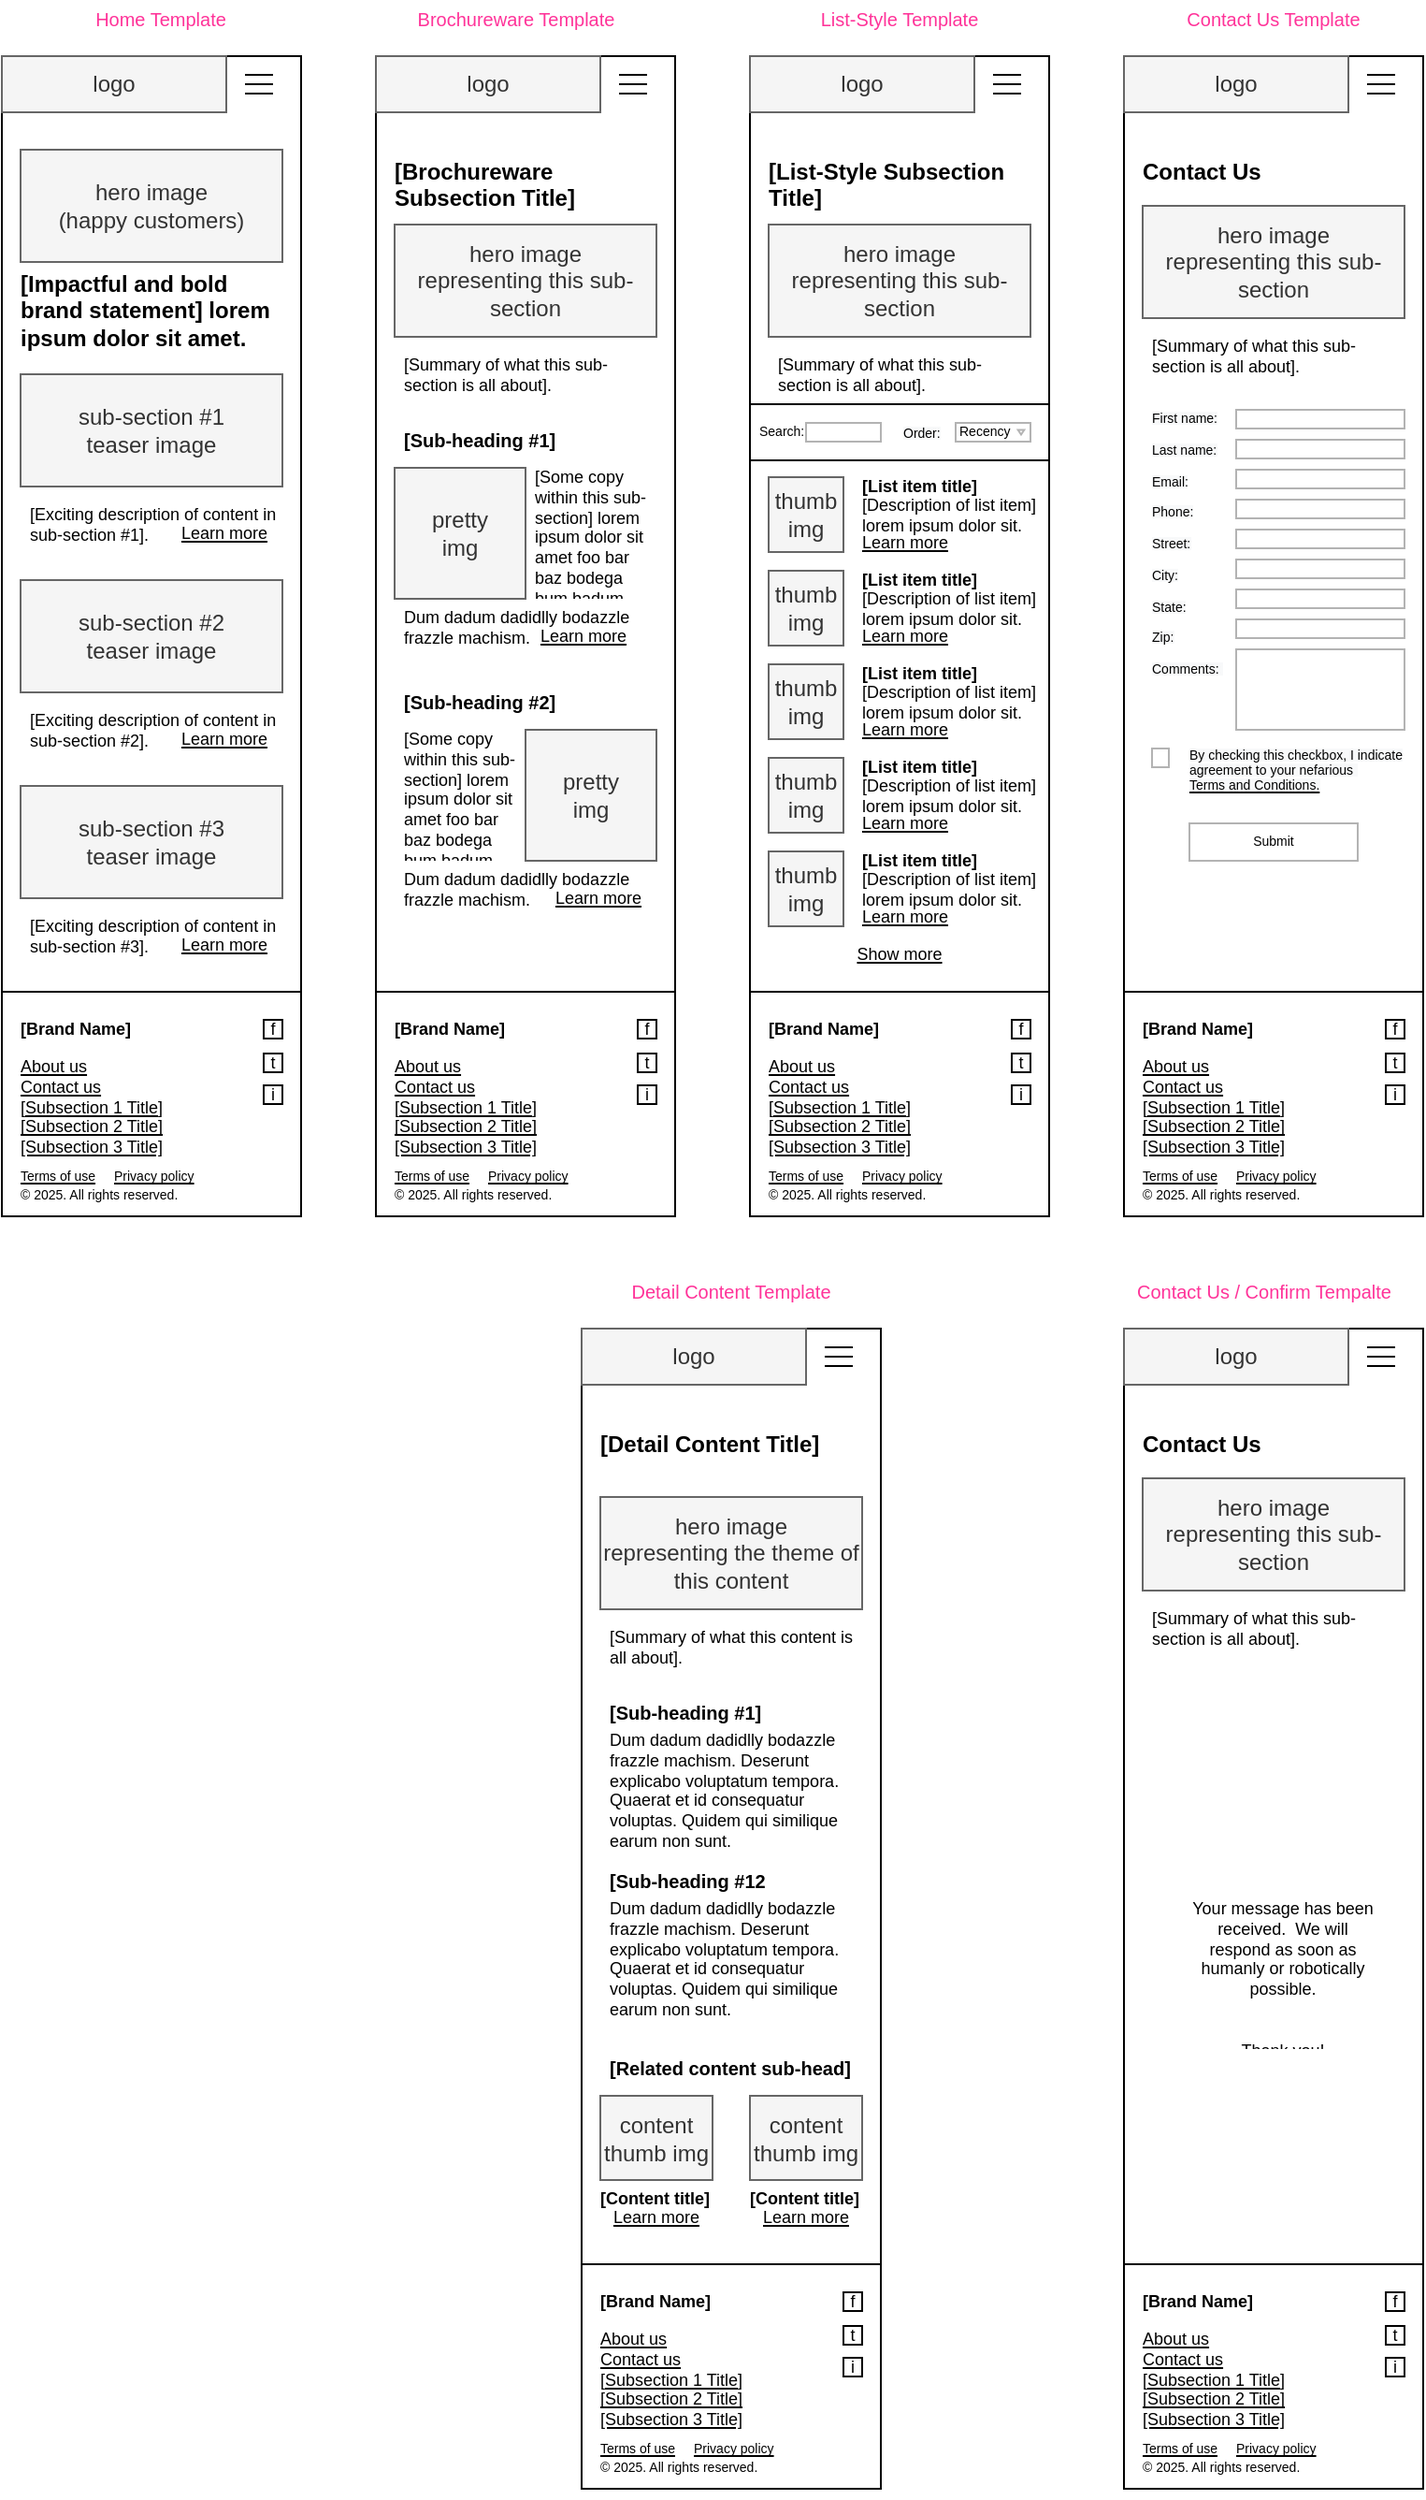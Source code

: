 <mxfile>
    <diagram id="TPTl9bRarmr86iWLrQ_E" name="Page-1">
        <mxGraphModel dx="692" dy="350" grid="1" gridSize="10" guides="1" tooltips="1" connect="1" arrows="1" fold="1" page="1" pageScale="1" pageWidth="850" pageHeight="1100" math="0" shadow="0">
            <root>
                <mxCell id="0"/>
                <mxCell id="1" parent="0"/>
                <mxCell id="0EC6ZAwuyZw9m90eJGAp-76" value="" style="group" parent="1" vertex="1" connectable="0">
                    <mxGeometry x="40" y="40" width="160" height="620" as="geometry"/>
                </mxCell>
                <mxCell id="0EC6ZAwuyZw9m90eJGAp-1" value="" style="rounded=0;whiteSpace=wrap;html=1;" parent="0EC6ZAwuyZw9m90eJGAp-76" vertex="1">
                    <mxGeometry width="160" height="620" as="geometry"/>
                </mxCell>
                <mxCell id="0EC6ZAwuyZw9m90eJGAp-8" value="" style="group" parent="0EC6ZAwuyZw9m90eJGAp-76" vertex="1" connectable="0">
                    <mxGeometry x="130" y="10" width="15" height="10" as="geometry"/>
                </mxCell>
                <mxCell id="0EC6ZAwuyZw9m90eJGAp-5" value="" style="endArrow=none;html=1;" parent="0EC6ZAwuyZw9m90eJGAp-8" edge="1">
                    <mxGeometry width="50" height="50" relative="1" as="geometry">
                        <mxPoint as="sourcePoint"/>
                        <mxPoint x="15" as="targetPoint"/>
                    </mxGeometry>
                </mxCell>
                <mxCell id="0EC6ZAwuyZw9m90eJGAp-6" value="" style="endArrow=none;html=1;" parent="0EC6ZAwuyZw9m90eJGAp-8" edge="1">
                    <mxGeometry width="50" height="50" relative="1" as="geometry">
                        <mxPoint y="5" as="sourcePoint"/>
                        <mxPoint x="15" y="5" as="targetPoint"/>
                        <Array as="points">
                            <mxPoint y="5"/>
                        </Array>
                    </mxGeometry>
                </mxCell>
                <mxCell id="0EC6ZAwuyZw9m90eJGAp-7" value="" style="endArrow=none;html=1;" parent="0EC6ZAwuyZw9m90eJGAp-8" edge="1">
                    <mxGeometry width="50" height="50" relative="1" as="geometry">
                        <mxPoint y="10" as="sourcePoint"/>
                        <mxPoint x="15" y="10" as="targetPoint"/>
                        <Array as="points">
                            <mxPoint y="10"/>
                        </Array>
                    </mxGeometry>
                </mxCell>
                <mxCell id="0EC6ZAwuyZw9m90eJGAp-9" value="logo" style="rounded=0;whiteSpace=wrap;html=1;fillColor=#f5f5f5;strokeColor=#666666;fontColor=#333333;" parent="0EC6ZAwuyZw9m90eJGAp-76" vertex="1">
                    <mxGeometry width="120" height="30" as="geometry"/>
                </mxCell>
                <mxCell id="0EC6ZAwuyZw9m90eJGAp-17" value="" style="group" parent="0EC6ZAwuyZw9m90eJGAp-76" vertex="1" connectable="0">
                    <mxGeometry x="10" y="170" width="140" height="100" as="geometry"/>
                </mxCell>
                <mxCell id="0EC6ZAwuyZw9m90eJGAp-12" value="sub-section #1&lt;br&gt;teaser image" style="rounded=0;whiteSpace=wrap;html=1;fillColor=#f5f5f5;strokeColor=#666666;fontColor=#333333;" parent="0EC6ZAwuyZw9m90eJGAp-17" vertex="1">
                    <mxGeometry width="140" height="60" as="geometry"/>
                </mxCell>
                <mxCell id="0EC6ZAwuyZw9m90eJGAp-16" value="" style="group" parent="0EC6ZAwuyZw9m90eJGAp-17" vertex="1" connectable="0">
                    <mxGeometry y="60" width="140" height="40" as="geometry"/>
                </mxCell>
                <mxCell id="0EC6ZAwuyZw9m90eJGAp-13" value="[Exciting description of content in sub-section #1]." style="text;strokeColor=none;fillColor=none;spacing=5;spacingTop=0;whiteSpace=wrap;overflow=hidden;rounded=0;verticalAlign=top;horizontal=1;fontSize=9;" parent="0EC6ZAwuyZw9m90eJGAp-16" vertex="1">
                    <mxGeometry width="140" height="40" as="geometry"/>
                </mxCell>
                <mxCell id="0EC6ZAwuyZw9m90eJGAp-14" value="Learn more" style="text;strokeColor=none;fillColor=none;spacing=0;spacingTop=0;whiteSpace=wrap;overflow=hidden;rounded=0;verticalAlign=top;horizontal=1;fontStyle=4;fontSize=9;" parent="0EC6ZAwuyZw9m90eJGAp-16" vertex="1">
                    <mxGeometry x="86" y="15" width="54" height="20" as="geometry"/>
                </mxCell>
                <mxCell id="0EC6ZAwuyZw9m90eJGAp-18" value="" style="group" parent="0EC6ZAwuyZw9m90eJGAp-76" vertex="1" connectable="0">
                    <mxGeometry x="10" y="280" width="140" height="100" as="geometry"/>
                </mxCell>
                <mxCell id="0EC6ZAwuyZw9m90eJGAp-19" value="sub-section #2&lt;br&gt;teaser image" style="rounded=0;whiteSpace=wrap;html=1;fillColor=#f5f5f5;strokeColor=#666666;fontColor=#333333;" parent="0EC6ZAwuyZw9m90eJGAp-18" vertex="1">
                    <mxGeometry width="140" height="60" as="geometry"/>
                </mxCell>
                <mxCell id="0EC6ZAwuyZw9m90eJGAp-20" value="" style="group" parent="0EC6ZAwuyZw9m90eJGAp-18" vertex="1" connectable="0">
                    <mxGeometry y="60" width="140" height="40" as="geometry"/>
                </mxCell>
                <mxCell id="0EC6ZAwuyZw9m90eJGAp-21" value="[Exciting description of content in sub-section #2]." style="text;strokeColor=none;fillColor=none;spacing=5;spacingTop=0;whiteSpace=wrap;overflow=hidden;rounded=0;verticalAlign=top;horizontal=1;fontSize=9;" parent="0EC6ZAwuyZw9m90eJGAp-20" vertex="1">
                    <mxGeometry width="140" height="40" as="geometry"/>
                </mxCell>
                <mxCell id="0EC6ZAwuyZw9m90eJGAp-22" value="Learn more" style="text;strokeColor=none;fillColor=none;spacing=0;spacingTop=0;whiteSpace=wrap;overflow=hidden;rounded=0;verticalAlign=top;horizontal=1;fontStyle=4;fontSize=9;" parent="0EC6ZAwuyZw9m90eJGAp-20" vertex="1">
                    <mxGeometry x="86" y="15" width="54" height="20" as="geometry"/>
                </mxCell>
                <mxCell id="0EC6ZAwuyZw9m90eJGAp-23" value="" style="group" parent="0EC6ZAwuyZw9m90eJGAp-76" vertex="1" connectable="0">
                    <mxGeometry x="10" y="390" width="140" height="100" as="geometry"/>
                </mxCell>
                <mxCell id="0EC6ZAwuyZw9m90eJGAp-24" value="sub-section #3&lt;br&gt;teaser image" style="rounded=0;whiteSpace=wrap;html=1;fillColor=#f5f5f5;strokeColor=#666666;fontColor=#333333;" parent="0EC6ZAwuyZw9m90eJGAp-23" vertex="1">
                    <mxGeometry width="140" height="60" as="geometry"/>
                </mxCell>
                <mxCell id="0EC6ZAwuyZw9m90eJGAp-25" value="" style="group" parent="0EC6ZAwuyZw9m90eJGAp-23" vertex="1" connectable="0">
                    <mxGeometry y="60" width="140" height="40" as="geometry"/>
                </mxCell>
                <mxCell id="0EC6ZAwuyZw9m90eJGAp-26" value="[Exciting description of content in sub-section #3]." style="text;strokeColor=none;fillColor=none;spacing=5;spacingTop=0;whiteSpace=wrap;overflow=hidden;rounded=0;verticalAlign=top;horizontal=1;fontSize=9;" parent="0EC6ZAwuyZw9m90eJGAp-25" vertex="1">
                    <mxGeometry width="140" height="40" as="geometry"/>
                </mxCell>
                <mxCell id="0EC6ZAwuyZw9m90eJGAp-27" value="Learn more" style="text;strokeColor=none;fillColor=none;spacing=0;spacingTop=0;whiteSpace=wrap;overflow=hidden;rounded=0;verticalAlign=top;horizontal=1;fontStyle=4;fontSize=9;" parent="0EC6ZAwuyZw9m90eJGAp-25" vertex="1">
                    <mxGeometry x="86" y="15" width="54" height="20" as="geometry"/>
                </mxCell>
                <mxCell id="0EC6ZAwuyZw9m90eJGAp-28" value="" style="rounded=0;whiteSpace=wrap;html=1;fontSize=9;" parent="0EC6ZAwuyZw9m90eJGAp-76" vertex="1">
                    <mxGeometry y="500" width="160" height="120" as="geometry"/>
                </mxCell>
                <mxCell id="0EC6ZAwuyZw9m90eJGAp-29" value="[Brand Name]" style="text;strokeColor=none;fillColor=none;spacing=0;spacingTop=0;whiteSpace=wrap;overflow=hidden;rounded=0;verticalAlign=top;horizontal=1;fontSize=9;fontStyle=1" parent="0EC6ZAwuyZw9m90eJGAp-76" vertex="1">
                    <mxGeometry x="10" y="510" width="140" height="20" as="geometry"/>
                </mxCell>
                <mxCell id="0EC6ZAwuyZw9m90eJGAp-30" value="About us&#10;Contact us&#10;[Subsection 1 Title]&#10;[Subsection 2 Title]&#10;[Subsection 3 Title]&#10;" style="text;strokeColor=none;fillColor=none;spacing=0;spacingTop=0;whiteSpace=wrap;overflow=hidden;rounded=0;verticalAlign=top;horizontal=1;fontSize=9;fontStyle=4" parent="0EC6ZAwuyZw9m90eJGAp-76" vertex="1">
                    <mxGeometry x="10" y="530" width="140" height="70" as="geometry"/>
                </mxCell>
                <mxCell id="0EC6ZAwuyZw9m90eJGAp-31" value="" style="group" parent="0EC6ZAwuyZw9m90eJGAp-76" vertex="1" connectable="0">
                    <mxGeometry x="10" y="50" width="140" height="120" as="geometry"/>
                </mxCell>
                <mxCell id="0EC6ZAwuyZw9m90eJGAp-10" value="hero image &lt;br&gt;(happy customers)" style="rounded=0;whiteSpace=wrap;html=1;fillColor=#f5f5f5;strokeColor=#666666;fontColor=#333333;" parent="0EC6ZAwuyZw9m90eJGAp-31" vertex="1">
                    <mxGeometry width="140" height="60" as="geometry"/>
                </mxCell>
                <mxCell id="0EC6ZAwuyZw9m90eJGAp-11" value="[Impactful and bold brand statement] lorem ipsum dolor sit amet." style="text;strokeColor=none;fillColor=none;spacing=0;spacingTop=0;whiteSpace=wrap;overflow=hidden;rounded=0;verticalAlign=top;horizontal=1;fontStyle=1" parent="0EC6ZAwuyZw9m90eJGAp-31" vertex="1">
                    <mxGeometry y="60" width="140" height="60" as="geometry"/>
                </mxCell>
                <mxCell id="0EC6ZAwuyZw9m90eJGAp-37" value="" style="group" parent="0EC6ZAwuyZw9m90eJGAp-76" vertex="1" connectable="0">
                    <mxGeometry x="140" y="515" width="10" height="45" as="geometry"/>
                </mxCell>
                <mxCell id="0EC6ZAwuyZw9m90eJGAp-32" value="f" style="whiteSpace=wrap;html=1;aspect=fixed;fontSize=9;align=center;" parent="0EC6ZAwuyZw9m90eJGAp-37" vertex="1">
                    <mxGeometry width="10" height="10" as="geometry"/>
                </mxCell>
                <mxCell id="0EC6ZAwuyZw9m90eJGAp-33" value="t" style="whiteSpace=wrap;html=1;aspect=fixed;fontSize=9;align=center;" parent="0EC6ZAwuyZw9m90eJGAp-37" vertex="1">
                    <mxGeometry y="18" width="10" height="10" as="geometry"/>
                </mxCell>
                <mxCell id="0EC6ZAwuyZw9m90eJGAp-34" value="i" style="whiteSpace=wrap;html=1;aspect=fixed;fontSize=9;align=center;" parent="0EC6ZAwuyZw9m90eJGAp-37" vertex="1">
                    <mxGeometry y="35" width="10" height="10" as="geometry"/>
                </mxCell>
                <mxCell id="0EC6ZAwuyZw9m90eJGAp-39" value="Terms of use" style="text;strokeColor=none;fillColor=none;spacing=0;spacingTop=0;whiteSpace=wrap;overflow=hidden;rounded=0;verticalAlign=top;horizontal=1;fontSize=7;fontStyle=4" parent="0EC6ZAwuyZw9m90eJGAp-76" vertex="1">
                    <mxGeometry x="10" y="590" width="50" height="20" as="geometry"/>
                </mxCell>
                <mxCell id="0EC6ZAwuyZw9m90eJGAp-40" value="© 2025. All rights reserved.&#10;" style="text;strokeColor=none;fillColor=none;spacing=0;spacingTop=0;whiteSpace=wrap;overflow=hidden;rounded=0;verticalAlign=top;horizontal=1;fontSize=7;fontStyle=0" parent="0EC6ZAwuyZw9m90eJGAp-76" vertex="1">
                    <mxGeometry x="10" y="600" width="140" height="20" as="geometry"/>
                </mxCell>
                <mxCell id="0EC6ZAwuyZw9m90eJGAp-41" value="Privacy policy" style="text;strokeColor=none;fillColor=none;spacing=0;spacingTop=0;whiteSpace=wrap;overflow=hidden;rounded=0;verticalAlign=top;horizontal=1;fontSize=7;fontStyle=4" parent="0EC6ZAwuyZw9m90eJGAp-76" vertex="1">
                    <mxGeometry x="60" y="590" width="50" height="20" as="geometry"/>
                </mxCell>
                <mxCell id="0EC6ZAwuyZw9m90eJGAp-192" value="" style="group" parent="1" vertex="1" connectable="0">
                    <mxGeometry x="240" y="40" width="160" height="620" as="geometry"/>
                </mxCell>
                <mxCell id="0EC6ZAwuyZw9m90eJGAp-121" value="" style="rounded=0;whiteSpace=wrap;html=1;" parent="0EC6ZAwuyZw9m90eJGAp-192" vertex="1">
                    <mxGeometry width="160" height="620" as="geometry"/>
                </mxCell>
                <mxCell id="0EC6ZAwuyZw9m90eJGAp-122" value="" style="group" parent="0EC6ZAwuyZw9m90eJGAp-192" vertex="1" connectable="0">
                    <mxGeometry x="130" y="10" width="15" height="10" as="geometry"/>
                </mxCell>
                <mxCell id="0EC6ZAwuyZw9m90eJGAp-123" value="" style="endArrow=none;html=1;" parent="0EC6ZAwuyZw9m90eJGAp-122" edge="1">
                    <mxGeometry width="50" height="50" relative="1" as="geometry">
                        <mxPoint as="sourcePoint"/>
                        <mxPoint x="15" as="targetPoint"/>
                    </mxGeometry>
                </mxCell>
                <mxCell id="0EC6ZAwuyZw9m90eJGAp-124" value="" style="endArrow=none;html=1;" parent="0EC6ZAwuyZw9m90eJGAp-122" edge="1">
                    <mxGeometry width="50" height="50" relative="1" as="geometry">
                        <mxPoint y="5" as="sourcePoint"/>
                        <mxPoint x="15" y="5" as="targetPoint"/>
                        <Array as="points">
                            <mxPoint y="5"/>
                        </Array>
                    </mxGeometry>
                </mxCell>
                <mxCell id="0EC6ZAwuyZw9m90eJGAp-125" value="" style="endArrow=none;html=1;" parent="0EC6ZAwuyZw9m90eJGAp-122" edge="1">
                    <mxGeometry width="50" height="50" relative="1" as="geometry">
                        <mxPoint y="10" as="sourcePoint"/>
                        <mxPoint x="15" y="10" as="targetPoint"/>
                        <Array as="points">
                            <mxPoint y="10"/>
                        </Array>
                    </mxGeometry>
                </mxCell>
                <mxCell id="0EC6ZAwuyZw9m90eJGAp-126" value="logo" style="rounded=0;whiteSpace=wrap;html=1;fillColor=#f5f5f5;strokeColor=#666666;fontColor=#333333;" parent="0EC6ZAwuyZw9m90eJGAp-192" vertex="1">
                    <mxGeometry width="120" height="30" as="geometry"/>
                </mxCell>
                <mxCell id="0EC6ZAwuyZw9m90eJGAp-127" value="" style="rounded=0;whiteSpace=wrap;html=1;fontSize=9;" parent="0EC6ZAwuyZw9m90eJGAp-192" vertex="1">
                    <mxGeometry y="500" width="160" height="120" as="geometry"/>
                </mxCell>
                <mxCell id="0EC6ZAwuyZw9m90eJGAp-128" value="[Brand Name]" style="text;strokeColor=none;fillColor=none;spacing=0;spacingTop=0;whiteSpace=wrap;overflow=hidden;rounded=0;verticalAlign=top;horizontal=1;fontSize=9;fontStyle=1" parent="0EC6ZAwuyZw9m90eJGAp-192" vertex="1">
                    <mxGeometry x="10" y="510" width="140" height="20" as="geometry"/>
                </mxCell>
                <mxCell id="0EC6ZAwuyZw9m90eJGAp-129" value="About us&#10;Contact us&#10;[Subsection 1 Title]&#10;[Subsection 2 Title]&#10;[Subsection 3 Title]&#10;" style="text;strokeColor=none;fillColor=none;spacing=0;spacingTop=0;whiteSpace=wrap;overflow=hidden;rounded=0;verticalAlign=top;horizontal=1;fontSize=9;fontStyle=4" parent="0EC6ZAwuyZw9m90eJGAp-192" vertex="1">
                    <mxGeometry x="10" y="530" width="140" height="70" as="geometry"/>
                </mxCell>
                <mxCell id="0EC6ZAwuyZw9m90eJGAp-130" value="" style="group" parent="0EC6ZAwuyZw9m90eJGAp-192" vertex="1" connectable="0">
                    <mxGeometry x="140" y="515" width="10" height="45" as="geometry"/>
                </mxCell>
                <mxCell id="0EC6ZAwuyZw9m90eJGAp-131" value="f" style="whiteSpace=wrap;html=1;aspect=fixed;fontSize=9;align=center;" parent="0EC6ZAwuyZw9m90eJGAp-130" vertex="1">
                    <mxGeometry width="10" height="10" as="geometry"/>
                </mxCell>
                <mxCell id="0EC6ZAwuyZw9m90eJGAp-132" value="t" style="whiteSpace=wrap;html=1;aspect=fixed;fontSize=9;align=center;" parent="0EC6ZAwuyZw9m90eJGAp-130" vertex="1">
                    <mxGeometry y="18" width="10" height="10" as="geometry"/>
                </mxCell>
                <mxCell id="0EC6ZAwuyZw9m90eJGAp-133" value="i" style="whiteSpace=wrap;html=1;aspect=fixed;fontSize=9;align=center;" parent="0EC6ZAwuyZw9m90eJGAp-130" vertex="1">
                    <mxGeometry y="35" width="10" height="10" as="geometry"/>
                </mxCell>
                <mxCell id="0EC6ZAwuyZw9m90eJGAp-134" value="Terms of use" style="text;strokeColor=none;fillColor=none;spacing=0;spacingTop=0;whiteSpace=wrap;overflow=hidden;rounded=0;verticalAlign=top;horizontal=1;fontSize=7;fontStyle=4" parent="0EC6ZAwuyZw9m90eJGAp-192" vertex="1">
                    <mxGeometry x="10" y="590" width="50" height="20" as="geometry"/>
                </mxCell>
                <mxCell id="0EC6ZAwuyZw9m90eJGAp-135" value="© 2025. All rights reserved.&#10;" style="text;strokeColor=none;fillColor=none;spacing=0;spacingTop=0;whiteSpace=wrap;overflow=hidden;rounded=0;verticalAlign=top;horizontal=1;fontSize=7;fontStyle=0" parent="0EC6ZAwuyZw9m90eJGAp-192" vertex="1">
                    <mxGeometry x="10" y="600" width="140" height="20" as="geometry"/>
                </mxCell>
                <mxCell id="0EC6ZAwuyZw9m90eJGAp-136" value="Privacy policy" style="text;strokeColor=none;fillColor=none;spacing=0;spacingTop=0;whiteSpace=wrap;overflow=hidden;rounded=0;verticalAlign=top;horizontal=1;fontSize=7;fontStyle=4" parent="0EC6ZAwuyZw9m90eJGAp-192" vertex="1">
                    <mxGeometry x="60" y="590" width="50" height="20" as="geometry"/>
                </mxCell>
                <mxCell id="0EC6ZAwuyZw9m90eJGAp-137" value="[Brochureware Subsection Title]" style="text;strokeColor=none;fillColor=none;spacing=0;spacingTop=0;whiteSpace=wrap;overflow=hidden;rounded=0;verticalAlign=top;horizontal=1;fontStyle=1" parent="0EC6ZAwuyZw9m90eJGAp-192" vertex="1">
                    <mxGeometry x="10" y="50" width="140" height="60" as="geometry"/>
                </mxCell>
                <mxCell id="0EC6ZAwuyZw9m90eJGAp-138" value="hero image &lt;br&gt;representing this sub-section" style="rounded=0;whiteSpace=wrap;html=1;fillColor=#f5f5f5;strokeColor=#666666;fontColor=#333333;" parent="0EC6ZAwuyZw9m90eJGAp-192" vertex="1">
                    <mxGeometry x="10" y="90" width="140" height="60" as="geometry"/>
                </mxCell>
                <mxCell id="0EC6ZAwuyZw9m90eJGAp-139" value="[Summary of what this sub-section is all about]." style="text;strokeColor=none;fillColor=none;spacing=5;spacingTop=0;whiteSpace=wrap;overflow=hidden;rounded=0;verticalAlign=top;horizontal=1;fontSize=9;" parent="0EC6ZAwuyZw9m90eJGAp-192" vertex="1">
                    <mxGeometry x="10" y="150" width="140" height="40" as="geometry"/>
                </mxCell>
                <mxCell id="0EC6ZAwuyZw9m90eJGAp-188" value="" style="group" parent="0EC6ZAwuyZw9m90eJGAp-192" vertex="1" connectable="0">
                    <mxGeometry x="10" y="190" width="140" height="140" as="geometry"/>
                </mxCell>
                <mxCell id="0EC6ZAwuyZw9m90eJGAp-165" value="pretty&lt;br&gt;img" style="rounded=0;whiteSpace=wrap;html=1;fillColor=#f5f5f5;strokeColor=#666666;fontColor=#333333;" parent="0EC6ZAwuyZw9m90eJGAp-188" vertex="1">
                    <mxGeometry y="30" width="70" height="70" as="geometry"/>
                </mxCell>
                <mxCell id="0EC6ZAwuyZw9m90eJGAp-177" value="[Some copy within this sub-section] lorem ipsum dolor sit amet foo bar baz bodega bum badum.." style="text;strokeColor=none;fillColor=none;spacing=5;spacingTop=0;whiteSpace=wrap;overflow=hidden;rounded=0;verticalAlign=top;horizontal=1;fontSize=9;" parent="0EC6ZAwuyZw9m90eJGAp-188" vertex="1">
                    <mxGeometry x="70" y="20" width="70" height="80" as="geometry"/>
                </mxCell>
                <mxCell id="0EC6ZAwuyZw9m90eJGAp-178" value="[Sub-heading #1]" style="text;strokeColor=none;fillColor=none;spacing=5;spacingTop=0;whiteSpace=wrap;overflow=hidden;rounded=0;verticalAlign=top;horizontal=1;fontSize=10;fontStyle=1" parent="0EC6ZAwuyZw9m90eJGAp-188" vertex="1">
                    <mxGeometry width="140" height="30" as="geometry"/>
                </mxCell>
                <mxCell id="0EC6ZAwuyZw9m90eJGAp-179" value="Dum dadum dadidlly bodazzle frazzle machism." style="text;strokeColor=none;fillColor=none;spacing=5;spacingTop=-5;whiteSpace=wrap;overflow=hidden;rounded=0;verticalAlign=top;horizontal=1;fontSize=9;" parent="0EC6ZAwuyZw9m90eJGAp-188" vertex="1">
                    <mxGeometry y="100" width="140" height="40" as="geometry"/>
                </mxCell>
                <mxCell id="0EC6ZAwuyZw9m90eJGAp-187" value="Learn more" style="text;strokeColor=none;fillColor=none;spacing=0;spacingTop=0;whiteSpace=wrap;overflow=hidden;rounded=0;verticalAlign=top;horizontal=1;fontStyle=4;fontSize=9;" parent="0EC6ZAwuyZw9m90eJGAp-188" vertex="1">
                    <mxGeometry x="78" y="110" width="54" height="20" as="geometry"/>
                </mxCell>
                <mxCell id="0EC6ZAwuyZw9m90eJGAp-191" value="" style="group" parent="0EC6ZAwuyZw9m90eJGAp-192" vertex="1" connectable="0">
                    <mxGeometry x="10" y="330" width="140" height="140" as="geometry"/>
                </mxCell>
                <mxCell id="0EC6ZAwuyZw9m90eJGAp-183" value="pretty&lt;br&gt;img" style="rounded=0;whiteSpace=wrap;html=1;fillColor=#f5f5f5;strokeColor=#666666;fontColor=#333333;" parent="0EC6ZAwuyZw9m90eJGAp-191" vertex="1">
                    <mxGeometry x="70" y="30" width="70" height="70" as="geometry"/>
                </mxCell>
                <mxCell id="0EC6ZAwuyZw9m90eJGAp-184" value="[Some copy within this sub-section] lorem ipsum dolor sit amet foo bar baz bodega bum badum.." style="text;strokeColor=none;fillColor=none;spacing=5;spacingTop=0;whiteSpace=wrap;overflow=hidden;rounded=0;verticalAlign=top;horizontal=1;fontSize=9;" parent="0EC6ZAwuyZw9m90eJGAp-191" vertex="1">
                    <mxGeometry y="20" width="70" height="80" as="geometry"/>
                </mxCell>
                <mxCell id="0EC6ZAwuyZw9m90eJGAp-185" value="[Sub-heading #2]" style="text;strokeColor=none;fillColor=none;spacing=5;spacingTop=0;whiteSpace=wrap;overflow=hidden;rounded=0;verticalAlign=top;horizontal=1;fontSize=10;fontStyle=1" parent="0EC6ZAwuyZw9m90eJGAp-191" vertex="1">
                    <mxGeometry width="140" height="30" as="geometry"/>
                </mxCell>
                <mxCell id="0EC6ZAwuyZw9m90eJGAp-186" value="Dum dadum dadidlly bodazzle frazzle machism." style="text;strokeColor=none;fillColor=none;spacing=5;spacingTop=-5;whiteSpace=wrap;overflow=hidden;rounded=0;verticalAlign=top;horizontal=1;fontSize=9;" parent="0EC6ZAwuyZw9m90eJGAp-191" vertex="1">
                    <mxGeometry y="100" width="140" height="40" as="geometry"/>
                </mxCell>
                <mxCell id="0EC6ZAwuyZw9m90eJGAp-189" value="Learn more" style="text;strokeColor=none;fillColor=none;spacing=0;spacingTop=0;whiteSpace=wrap;overflow=hidden;rounded=0;verticalAlign=top;horizontal=1;fontStyle=4;fontSize=9;" parent="0EC6ZAwuyZw9m90eJGAp-191" vertex="1">
                    <mxGeometry x="86" y="110" width="54" height="20" as="geometry"/>
                </mxCell>
                <mxCell id="0EC6ZAwuyZw9m90eJGAp-248" value="" style="group" parent="1" vertex="1" connectable="0">
                    <mxGeometry x="640" y="40" width="160" height="620" as="geometry"/>
                </mxCell>
                <mxCell id="0EC6ZAwuyZw9m90eJGAp-194" value="" style="rounded=0;whiteSpace=wrap;html=1;" parent="0EC6ZAwuyZw9m90eJGAp-248" vertex="1">
                    <mxGeometry width="160" height="620" as="geometry"/>
                </mxCell>
                <mxCell id="0EC6ZAwuyZw9m90eJGAp-195" value="" style="group" parent="0EC6ZAwuyZw9m90eJGAp-248" vertex="1" connectable="0">
                    <mxGeometry x="130" y="10" width="15" height="10" as="geometry"/>
                </mxCell>
                <mxCell id="0EC6ZAwuyZw9m90eJGAp-196" value="" style="endArrow=none;html=1;" parent="0EC6ZAwuyZw9m90eJGAp-195" edge="1">
                    <mxGeometry width="50" height="50" relative="1" as="geometry">
                        <mxPoint as="sourcePoint"/>
                        <mxPoint x="15" as="targetPoint"/>
                    </mxGeometry>
                </mxCell>
                <mxCell id="0EC6ZAwuyZw9m90eJGAp-197" value="" style="endArrow=none;html=1;" parent="0EC6ZAwuyZw9m90eJGAp-195" edge="1">
                    <mxGeometry width="50" height="50" relative="1" as="geometry">
                        <mxPoint y="5" as="sourcePoint"/>
                        <mxPoint x="15" y="5" as="targetPoint"/>
                        <Array as="points">
                            <mxPoint y="5"/>
                        </Array>
                    </mxGeometry>
                </mxCell>
                <mxCell id="0EC6ZAwuyZw9m90eJGAp-198" value="" style="endArrow=none;html=1;" parent="0EC6ZAwuyZw9m90eJGAp-195" edge="1">
                    <mxGeometry width="50" height="50" relative="1" as="geometry">
                        <mxPoint y="10" as="sourcePoint"/>
                        <mxPoint x="15" y="10" as="targetPoint"/>
                        <Array as="points">
                            <mxPoint y="10"/>
                        </Array>
                    </mxGeometry>
                </mxCell>
                <mxCell id="0EC6ZAwuyZw9m90eJGAp-199" value="logo" style="rounded=0;whiteSpace=wrap;html=1;fillColor=#f5f5f5;strokeColor=#666666;fontColor=#333333;" parent="0EC6ZAwuyZw9m90eJGAp-248" vertex="1">
                    <mxGeometry width="120" height="30" as="geometry"/>
                </mxCell>
                <mxCell id="0EC6ZAwuyZw9m90eJGAp-200" value="" style="rounded=0;whiteSpace=wrap;html=1;fontSize=9;" parent="0EC6ZAwuyZw9m90eJGAp-248" vertex="1">
                    <mxGeometry y="500" width="160" height="120" as="geometry"/>
                </mxCell>
                <mxCell id="0EC6ZAwuyZw9m90eJGAp-201" value="[Brand Name]" style="text;strokeColor=none;fillColor=none;spacing=0;spacingTop=0;whiteSpace=wrap;overflow=hidden;rounded=0;verticalAlign=top;horizontal=1;fontSize=9;fontStyle=1" parent="0EC6ZAwuyZw9m90eJGAp-248" vertex="1">
                    <mxGeometry x="10" y="510" width="140" height="20" as="geometry"/>
                </mxCell>
                <mxCell id="0EC6ZAwuyZw9m90eJGAp-202" value="About us&#10;Contact us&#10;[Subsection 1 Title]&#10;[Subsection 2 Title]&#10;[Subsection 3 Title]&#10;" style="text;strokeColor=none;fillColor=none;spacing=0;spacingTop=0;whiteSpace=wrap;overflow=hidden;rounded=0;verticalAlign=top;horizontal=1;fontSize=9;fontStyle=4" parent="0EC6ZAwuyZw9m90eJGAp-248" vertex="1">
                    <mxGeometry x="10" y="530" width="140" height="70" as="geometry"/>
                </mxCell>
                <mxCell id="0EC6ZAwuyZw9m90eJGAp-203" value="" style="group" parent="0EC6ZAwuyZw9m90eJGAp-248" vertex="1" connectable="0">
                    <mxGeometry x="140" y="515" width="10" height="45" as="geometry"/>
                </mxCell>
                <mxCell id="0EC6ZAwuyZw9m90eJGAp-204" value="f" style="whiteSpace=wrap;html=1;aspect=fixed;fontSize=9;align=center;" parent="0EC6ZAwuyZw9m90eJGAp-203" vertex="1">
                    <mxGeometry width="10" height="10" as="geometry"/>
                </mxCell>
                <mxCell id="0EC6ZAwuyZw9m90eJGAp-205" value="t" style="whiteSpace=wrap;html=1;aspect=fixed;fontSize=9;align=center;" parent="0EC6ZAwuyZw9m90eJGAp-203" vertex="1">
                    <mxGeometry y="18" width="10" height="10" as="geometry"/>
                </mxCell>
                <mxCell id="0EC6ZAwuyZw9m90eJGAp-206" value="i" style="whiteSpace=wrap;html=1;aspect=fixed;fontSize=9;align=center;" parent="0EC6ZAwuyZw9m90eJGAp-203" vertex="1">
                    <mxGeometry y="35" width="10" height="10" as="geometry"/>
                </mxCell>
                <mxCell id="0EC6ZAwuyZw9m90eJGAp-207" value="Terms of use" style="text;strokeColor=none;fillColor=none;spacing=0;spacingTop=0;whiteSpace=wrap;overflow=hidden;rounded=0;verticalAlign=top;horizontal=1;fontSize=7;fontStyle=4" parent="0EC6ZAwuyZw9m90eJGAp-248" vertex="1">
                    <mxGeometry x="10" y="590" width="50" height="20" as="geometry"/>
                </mxCell>
                <mxCell id="0EC6ZAwuyZw9m90eJGAp-208" value="© 2025. All rights reserved.&#10;" style="text;strokeColor=none;fillColor=none;spacing=0;spacingTop=0;whiteSpace=wrap;overflow=hidden;rounded=0;verticalAlign=top;horizontal=1;fontSize=7;fontStyle=0" parent="0EC6ZAwuyZw9m90eJGAp-248" vertex="1">
                    <mxGeometry x="10" y="600" width="140" height="20" as="geometry"/>
                </mxCell>
                <mxCell id="0EC6ZAwuyZw9m90eJGAp-209" value="Privacy policy" style="text;strokeColor=none;fillColor=none;spacing=0;spacingTop=0;whiteSpace=wrap;overflow=hidden;rounded=0;verticalAlign=top;horizontal=1;fontSize=7;fontStyle=4" parent="0EC6ZAwuyZw9m90eJGAp-248" vertex="1">
                    <mxGeometry x="60" y="590" width="50" height="20" as="geometry"/>
                </mxCell>
                <mxCell id="0EC6ZAwuyZw9m90eJGAp-210" value="Contact Us" style="text;strokeColor=none;fillColor=none;spacing=0;spacingTop=0;whiteSpace=wrap;overflow=hidden;rounded=0;verticalAlign=top;horizontal=1;fontStyle=1" parent="0EC6ZAwuyZw9m90eJGAp-248" vertex="1">
                    <mxGeometry x="10" y="50" width="140" height="60" as="geometry"/>
                </mxCell>
                <mxCell id="0EC6ZAwuyZw9m90eJGAp-211" value="hero image &lt;br&gt;representing this sub-section" style="rounded=0;whiteSpace=wrap;html=1;fillColor=#f5f5f5;strokeColor=#666666;fontColor=#333333;" parent="0EC6ZAwuyZw9m90eJGAp-248" vertex="1">
                    <mxGeometry x="10" y="80" width="140" height="60" as="geometry"/>
                </mxCell>
                <mxCell id="0EC6ZAwuyZw9m90eJGAp-212" value="[Summary of what this sub-section is all about]." style="text;strokeColor=none;fillColor=none;spacing=5;spacingTop=0;whiteSpace=wrap;overflow=hidden;rounded=0;verticalAlign=top;horizontal=1;fontSize=9;" parent="0EC6ZAwuyZw9m90eJGAp-248" vertex="1">
                    <mxGeometry x="10" y="140" width="140" height="40" as="geometry"/>
                </mxCell>
                <mxCell id="0EC6ZAwuyZw9m90eJGAp-247" value="" style="group" parent="0EC6ZAwuyZw9m90eJGAp-248" vertex="1" connectable="0">
                    <mxGeometry x="10" y="180" width="150" height="250" as="geometry"/>
                </mxCell>
                <mxCell id="0EC6ZAwuyZw9m90eJGAp-240" value="" style="group" parent="0EC6ZAwuyZw9m90eJGAp-247" vertex="1" connectable="0">
                    <mxGeometry x="5" y="180" width="145" height="40" as="geometry"/>
                </mxCell>
                <mxCell id="0EC6ZAwuyZw9m90eJGAp-229" value="" style="rounded=0;whiteSpace=wrap;html=1;fontSize=7;align=center;strokeColor=#B3B3B3;" parent="0EC6ZAwuyZw9m90eJGAp-240" vertex="1">
                    <mxGeometry y="10" width="9" height="10" as="geometry"/>
                </mxCell>
                <mxCell id="0EC6ZAwuyZw9m90eJGAp-239" value="" style="group" parent="0EC6ZAwuyZw9m90eJGAp-240" vertex="1" connectable="0">
                    <mxGeometry x="15" width="130" height="40" as="geometry"/>
                </mxCell>
                <mxCell id="0EC6ZAwuyZw9m90eJGAp-237" value="&lt;span style=&quot;color: rgb(0 , 0 , 0) ; font-family: &amp;#34;helvetica&amp;#34; ; font-size: 7px ; font-style: normal ; font-weight: 400 ; letter-spacing: normal ; text-align: left ; text-indent: 0px ; text-transform: none ; word-spacing: 0px ; background-color: rgb(248 , 249 , 250) ; display: inline ; float: none&quot;&gt;By checking this checkbox, I indicate agreement to your nefarious&amp;nbsp;&lt;br&gt;&lt;/span&gt;" style="text;whiteSpace=wrap;html=1;fontSize=7;spacing=5;" parent="0EC6ZAwuyZw9m90eJGAp-239" vertex="1">
                    <mxGeometry width="130" height="30" as="geometry"/>
                </mxCell>
                <mxCell id="0EC6ZAwuyZw9m90eJGAp-238" value="&lt;span style=&quot;color: rgb(0 , 0 , 0) ; font-family: &amp;quot;helvetica&amp;quot; ; font-size: 7px ; font-style: normal ; font-weight: 400 ; letter-spacing: normal ; text-align: left ; text-indent: 0px ; text-transform: none ; word-spacing: 0px ; background-color: rgb(248 , 249 , 250) ; display: inline ; float: none&quot;&gt;Terms and Conditions.&lt;br&gt;&lt;/span&gt;" style="text;whiteSpace=wrap;html=1;fontSize=7;spacing=0;fontStyle=4;spacingLeft=5;" parent="0EC6ZAwuyZw9m90eJGAp-239" vertex="1">
                    <mxGeometry y="21" width="120" height="19" as="geometry"/>
                </mxCell>
                <mxCell id="0EC6ZAwuyZw9m90eJGAp-241" value="Submit" style="rounded=0;whiteSpace=wrap;html=1;fontSize=7;align=center;strokeColor=#B3B3B3;" parent="0EC6ZAwuyZw9m90eJGAp-247" vertex="1">
                    <mxGeometry x="25" y="230" width="90" height="20" as="geometry"/>
                </mxCell>
                <mxCell id="0EC6ZAwuyZw9m90eJGAp-246" value="" style="group" parent="0EC6ZAwuyZw9m90eJGAp-247" vertex="1" connectable="0">
                    <mxGeometry width="140" height="180" as="geometry"/>
                </mxCell>
                <mxCell id="0EC6ZAwuyZw9m90eJGAp-227" value="&lt;span style=&quot;color: rgb(0 , 0 , 0) ; font-family: &amp;#34;helvetica&amp;#34; ; font-size: 7px ; font-style: normal ; font-weight: 400 ; letter-spacing: normal ; text-align: left ; text-indent: 0px ; text-transform: none ; word-spacing: 0px ; background-color: rgb(248 , 249 , 250) ; display: inline ; float: none&quot;&gt;First name:&lt;br&gt;&lt;br&gt;Last name:&lt;br&gt;&lt;br&gt;Email:&lt;br&gt;&lt;br&gt;Phone:&lt;br&gt;&lt;br&gt;Street:&lt;br&gt;&lt;br&gt;City:&lt;br&gt;&lt;br&gt;State:&lt;br&gt;&lt;br&gt;Zip:&lt;br&gt;&lt;br&gt;Comments:&amp;nbsp;&lt;br&gt;&lt;/span&gt;" style="text;whiteSpace=wrap;html=1;fontSize=7;spacing=5;" parent="0EC6ZAwuyZw9m90eJGAp-246" vertex="1">
                    <mxGeometry width="50" height="180" as="geometry"/>
                </mxCell>
                <mxCell id="0EC6ZAwuyZw9m90eJGAp-228" value="" style="rounded=0;whiteSpace=wrap;html=1;fontSize=7;align=left;strokeColor=#B3B3B3;" parent="0EC6ZAwuyZw9m90eJGAp-246" vertex="1">
                    <mxGeometry x="50" y="9" width="90" height="10" as="geometry"/>
                </mxCell>
                <mxCell id="0EC6ZAwuyZw9m90eJGAp-230" value="" style="rounded=0;whiteSpace=wrap;html=1;fontSize=7;align=left;strokeColor=#B3B3B3;" parent="0EC6ZAwuyZw9m90eJGAp-246" vertex="1">
                    <mxGeometry x="50" y="25" width="90" height="10" as="geometry"/>
                </mxCell>
                <mxCell id="0EC6ZAwuyZw9m90eJGAp-231" value="" style="rounded=0;whiteSpace=wrap;html=1;fontSize=7;align=left;strokeColor=#B3B3B3;" parent="0EC6ZAwuyZw9m90eJGAp-246" vertex="1">
                    <mxGeometry x="50" y="41" width="90" height="10" as="geometry"/>
                </mxCell>
                <mxCell id="0EC6ZAwuyZw9m90eJGAp-232" value="" style="rounded=0;whiteSpace=wrap;html=1;fontSize=7;align=left;strokeColor=#B3B3B3;" parent="0EC6ZAwuyZw9m90eJGAp-246" vertex="1">
                    <mxGeometry x="50" y="57" width="90" height="10" as="geometry"/>
                </mxCell>
                <mxCell id="0EC6ZAwuyZw9m90eJGAp-233" value="" style="rounded=0;whiteSpace=wrap;html=1;fontSize=7;align=left;strokeColor=#B3B3B3;" parent="0EC6ZAwuyZw9m90eJGAp-246" vertex="1">
                    <mxGeometry x="50" y="73" width="90" height="10" as="geometry"/>
                </mxCell>
                <mxCell id="0EC6ZAwuyZw9m90eJGAp-234" value="" style="rounded=0;whiteSpace=wrap;html=1;fontSize=7;align=left;strokeColor=#B3B3B3;" parent="0EC6ZAwuyZw9m90eJGAp-246" vertex="1">
                    <mxGeometry x="50" y="89" width="90" height="10" as="geometry"/>
                </mxCell>
                <mxCell id="0EC6ZAwuyZw9m90eJGAp-235" value="" style="rounded=0;whiteSpace=wrap;html=1;fontSize=7;align=left;strokeColor=#B3B3B3;" parent="0EC6ZAwuyZw9m90eJGAp-246" vertex="1">
                    <mxGeometry x="50" y="105" width="90" height="10" as="geometry"/>
                </mxCell>
                <mxCell id="0EC6ZAwuyZw9m90eJGAp-236" value="" style="rounded=0;whiteSpace=wrap;html=1;fontSize=7;align=left;strokeColor=#B3B3B3;" parent="0EC6ZAwuyZw9m90eJGAp-246" vertex="1">
                    <mxGeometry x="50" y="121" width="90" height="10" as="geometry"/>
                </mxCell>
                <mxCell id="0EC6ZAwuyZw9m90eJGAp-245" value="" style="rounded=0;whiteSpace=wrap;html=1;fontSize=7;align=left;strokeColor=#B3B3B3;" parent="0EC6ZAwuyZw9m90eJGAp-246" vertex="1">
                    <mxGeometry x="50" y="137" width="90" height="43" as="geometry"/>
                </mxCell>
                <mxCell id="0EC6ZAwuyZw9m90eJGAp-361" value="" style="group" parent="1" vertex="1" connectable="0">
                    <mxGeometry x="440" y="40" width="160" height="620" as="geometry"/>
                </mxCell>
                <mxCell id="0EC6ZAwuyZw9m90eJGAp-42" value="" style="rounded=0;whiteSpace=wrap;html=1;" parent="0EC6ZAwuyZw9m90eJGAp-361" vertex="1">
                    <mxGeometry width="160" height="620" as="geometry"/>
                </mxCell>
                <mxCell id="0EC6ZAwuyZw9m90eJGAp-43" value="" style="group" parent="0EC6ZAwuyZw9m90eJGAp-361" vertex="1" connectable="0">
                    <mxGeometry x="130" y="10" width="15" height="10" as="geometry"/>
                </mxCell>
                <mxCell id="0EC6ZAwuyZw9m90eJGAp-44" value="" style="endArrow=none;html=1;" parent="0EC6ZAwuyZw9m90eJGAp-43" edge="1">
                    <mxGeometry width="50" height="50" relative="1" as="geometry">
                        <mxPoint as="sourcePoint"/>
                        <mxPoint x="15" as="targetPoint"/>
                    </mxGeometry>
                </mxCell>
                <mxCell id="0EC6ZAwuyZw9m90eJGAp-45" value="" style="endArrow=none;html=1;" parent="0EC6ZAwuyZw9m90eJGAp-43" edge="1">
                    <mxGeometry width="50" height="50" relative="1" as="geometry">
                        <mxPoint y="5" as="sourcePoint"/>
                        <mxPoint x="15" y="5" as="targetPoint"/>
                        <Array as="points">
                            <mxPoint y="5"/>
                        </Array>
                    </mxGeometry>
                </mxCell>
                <mxCell id="0EC6ZAwuyZw9m90eJGAp-46" value="" style="endArrow=none;html=1;" parent="0EC6ZAwuyZw9m90eJGAp-43" edge="1">
                    <mxGeometry width="50" height="50" relative="1" as="geometry">
                        <mxPoint y="10" as="sourcePoint"/>
                        <mxPoint x="15" y="10" as="targetPoint"/>
                        <Array as="points">
                            <mxPoint y="10"/>
                        </Array>
                    </mxGeometry>
                </mxCell>
                <mxCell id="0EC6ZAwuyZw9m90eJGAp-47" value="logo" style="rounded=0;whiteSpace=wrap;html=1;fillColor=#f5f5f5;strokeColor=#666666;fontColor=#333333;" parent="0EC6ZAwuyZw9m90eJGAp-361" vertex="1">
                    <mxGeometry width="120" height="30" as="geometry"/>
                </mxCell>
                <mxCell id="0EC6ZAwuyZw9m90eJGAp-63" value="" style="rounded=0;whiteSpace=wrap;html=1;fontSize=9;" parent="0EC6ZAwuyZw9m90eJGAp-361" vertex="1">
                    <mxGeometry y="500" width="160" height="120" as="geometry"/>
                </mxCell>
                <mxCell id="0EC6ZAwuyZw9m90eJGAp-64" value="[Brand Name]" style="text;strokeColor=none;fillColor=none;spacing=0;spacingTop=0;whiteSpace=wrap;overflow=hidden;rounded=0;verticalAlign=top;horizontal=1;fontSize=9;fontStyle=1" parent="0EC6ZAwuyZw9m90eJGAp-361" vertex="1">
                    <mxGeometry x="10" y="510" width="140" height="20" as="geometry"/>
                </mxCell>
                <mxCell id="0EC6ZAwuyZw9m90eJGAp-65" value="About us&#10;Contact us&#10;[Subsection 1 Title]&#10;[Subsection 2 Title]&#10;[Subsection 3 Title]&#10;" style="text;strokeColor=none;fillColor=none;spacing=0;spacingTop=0;whiteSpace=wrap;overflow=hidden;rounded=0;verticalAlign=top;horizontal=1;fontSize=9;fontStyle=4" parent="0EC6ZAwuyZw9m90eJGAp-361" vertex="1">
                    <mxGeometry x="10" y="530" width="140" height="70" as="geometry"/>
                </mxCell>
                <mxCell id="0EC6ZAwuyZw9m90eJGAp-69" value="" style="group" parent="0EC6ZAwuyZw9m90eJGAp-361" vertex="1" connectable="0">
                    <mxGeometry x="140" y="515" width="10" height="45" as="geometry"/>
                </mxCell>
                <mxCell id="0EC6ZAwuyZw9m90eJGAp-70" value="f" style="whiteSpace=wrap;html=1;aspect=fixed;fontSize=9;align=center;" parent="0EC6ZAwuyZw9m90eJGAp-69" vertex="1">
                    <mxGeometry width="10" height="10" as="geometry"/>
                </mxCell>
                <mxCell id="0EC6ZAwuyZw9m90eJGAp-71" value="t" style="whiteSpace=wrap;html=1;aspect=fixed;fontSize=9;align=center;" parent="0EC6ZAwuyZw9m90eJGAp-69" vertex="1">
                    <mxGeometry y="18" width="10" height="10" as="geometry"/>
                </mxCell>
                <mxCell id="0EC6ZAwuyZw9m90eJGAp-72" value="i" style="whiteSpace=wrap;html=1;aspect=fixed;fontSize=9;align=center;" parent="0EC6ZAwuyZw9m90eJGAp-69" vertex="1">
                    <mxGeometry y="35" width="10" height="10" as="geometry"/>
                </mxCell>
                <mxCell id="0EC6ZAwuyZw9m90eJGAp-73" value="Terms of use" style="text;strokeColor=none;fillColor=none;spacing=0;spacingTop=0;whiteSpace=wrap;overflow=hidden;rounded=0;verticalAlign=top;horizontal=1;fontSize=7;fontStyle=4" parent="0EC6ZAwuyZw9m90eJGAp-361" vertex="1">
                    <mxGeometry x="10" y="590" width="50" height="20" as="geometry"/>
                </mxCell>
                <mxCell id="0EC6ZAwuyZw9m90eJGAp-74" value="© 2025. All rights reserved.&#10;" style="text;strokeColor=none;fillColor=none;spacing=0;spacingTop=0;whiteSpace=wrap;overflow=hidden;rounded=0;verticalAlign=top;horizontal=1;fontSize=7;fontStyle=0" parent="0EC6ZAwuyZw9m90eJGAp-361" vertex="1">
                    <mxGeometry x="10" y="600" width="140" height="20" as="geometry"/>
                </mxCell>
                <mxCell id="0EC6ZAwuyZw9m90eJGAp-75" value="Privacy policy" style="text;strokeColor=none;fillColor=none;spacing=0;spacingTop=0;whiteSpace=wrap;overflow=hidden;rounded=0;verticalAlign=top;horizontal=1;fontSize=7;fontStyle=4" parent="0EC6ZAwuyZw9m90eJGAp-361" vertex="1">
                    <mxGeometry x="60" y="590" width="50" height="20" as="geometry"/>
                </mxCell>
                <mxCell id="0EC6ZAwuyZw9m90eJGAp-68" value="[List-Style Subsection Title]" style="text;strokeColor=none;fillColor=none;spacing=0;spacingTop=0;whiteSpace=wrap;overflow=hidden;rounded=0;verticalAlign=top;horizontal=1;fontStyle=1" parent="0EC6ZAwuyZw9m90eJGAp-361" vertex="1">
                    <mxGeometry x="10" y="50" width="140" height="60" as="geometry"/>
                </mxCell>
                <mxCell id="0EC6ZAwuyZw9m90eJGAp-250" value="" style="group" parent="0EC6ZAwuyZw9m90eJGAp-361" vertex="1" connectable="0">
                    <mxGeometry y="186" width="160" height="30" as="geometry"/>
                </mxCell>
                <mxCell id="0EC6ZAwuyZw9m90eJGAp-113" value="&lt;font style=&quot;font-size: 7px&quot;&gt;Search:&lt;/font&gt;" style="rounded=0;whiteSpace=wrap;html=1;fontSize=7;align=left;spacing=5;" parent="0EC6ZAwuyZw9m90eJGAp-250" vertex="1">
                    <mxGeometry width="160" height="30" as="geometry"/>
                </mxCell>
                <mxCell id="0EC6ZAwuyZw9m90eJGAp-114" value="" style="rounded=0;whiteSpace=wrap;html=1;fontSize=7;align=center;strokeColor=#B3B3B3;" parent="0EC6ZAwuyZw9m90eJGAp-250" vertex="1">
                    <mxGeometry x="30" y="10" width="40" height="10" as="geometry"/>
                </mxCell>
                <mxCell id="0EC6ZAwuyZw9m90eJGAp-116" value="&lt;span style=&quot;color: rgb(0 , 0 , 0) ; font-family: &amp;#34;helvetica&amp;#34; ; font-size: 7px ; font-style: normal ; font-weight: 400 ; letter-spacing: normal ; text-align: left ; text-indent: 0px ; text-transform: none ; word-spacing: 0px ; background-color: rgb(248 , 249 , 250) ; display: inline ; float: none&quot;&gt;Order:&lt;/span&gt;" style="text;whiteSpace=wrap;html=1;fontSize=7;" parent="0EC6ZAwuyZw9m90eJGAp-250" vertex="1">
                    <mxGeometry x="80" y="5" width="50" height="20" as="geometry"/>
                </mxCell>
                <mxCell id="0EC6ZAwuyZw9m90eJGAp-118" value="" style="group" parent="0EC6ZAwuyZw9m90eJGAp-250" vertex="1" connectable="0">
                    <mxGeometry x="110" y="10" width="40" height="10" as="geometry"/>
                </mxCell>
                <mxCell id="0EC6ZAwuyZw9m90eJGAp-115" value="Recency" style="rounded=0;whiteSpace=wrap;html=1;fontSize=7;align=left;strokeColor=#B3B3B3;" parent="0EC6ZAwuyZw9m90eJGAp-118" vertex="1">
                    <mxGeometry width="40" height="10" as="geometry"/>
                </mxCell>
                <mxCell id="0EC6ZAwuyZw9m90eJGAp-117" value="" style="triangle;whiteSpace=wrap;html=1;strokeColor=#B3B3B3;fontSize=7;align=left;rotation=90;" parent="0EC6ZAwuyZw9m90eJGAp-118" vertex="1">
                    <mxGeometry x="33.75" y="3.33" width="2.5" height="3.33" as="geometry"/>
                </mxCell>
                <mxCell id="0EC6ZAwuyZw9m90eJGAp-359" value="" style="group" parent="0EC6ZAwuyZw9m90eJGAp-361" vertex="1" connectable="0">
                    <mxGeometry x="10" y="90" width="140" height="100" as="geometry"/>
                </mxCell>
                <mxCell id="0EC6ZAwuyZw9m90eJGAp-67" value="hero image &lt;br&gt;representing this sub-section" style="rounded=0;whiteSpace=wrap;html=1;fillColor=#f5f5f5;strokeColor=#666666;fontColor=#333333;" parent="0EC6ZAwuyZw9m90eJGAp-359" vertex="1">
                    <mxGeometry width="140" height="60" as="geometry"/>
                </mxCell>
                <mxCell id="0EC6ZAwuyZw9m90eJGAp-77" value="[Summary of what this sub-section is all about]." style="text;strokeColor=none;fillColor=none;spacing=5;spacingTop=0;whiteSpace=wrap;overflow=hidden;rounded=0;verticalAlign=top;horizontal=1;fontSize=9;" parent="0EC6ZAwuyZw9m90eJGAp-359" vertex="1">
                    <mxGeometry y="60" width="140" height="40" as="geometry"/>
                </mxCell>
                <mxCell id="0EC6ZAwuyZw9m90eJGAp-360" value="" style="group" parent="0EC6ZAwuyZw9m90eJGAp-361" vertex="1" connectable="0">
                    <mxGeometry y="220" width="160" height="270" as="geometry"/>
                </mxCell>
                <mxCell id="0EC6ZAwuyZw9m90eJGAp-112" value="Show more" style="text;strokeColor=none;fillColor=none;spacing=0;spacingTop=0;whiteSpace=wrap;overflow=hidden;rounded=0;verticalAlign=top;horizontal=1;fontStyle=4;fontSize=9;align=center;" parent="0EC6ZAwuyZw9m90eJGAp-360" vertex="1">
                    <mxGeometry y="250" width="160" height="20" as="geometry"/>
                </mxCell>
                <mxCell id="0EC6ZAwuyZw9m90eJGAp-357" value="" style="group" parent="0EC6ZAwuyZw9m90eJGAp-360" vertex="1" connectable="0">
                    <mxGeometry x="10" width="150" height="250" as="geometry"/>
                </mxCell>
                <mxCell id="0EC6ZAwuyZw9m90eJGAp-87" value="" style="group" parent="0EC6ZAwuyZw9m90eJGAp-357" vertex="1" connectable="0">
                    <mxGeometry width="150" height="50" as="geometry"/>
                </mxCell>
                <mxCell id="0EC6ZAwuyZw9m90eJGAp-78" value="thumb&lt;br&gt;img" style="rounded=0;whiteSpace=wrap;html=1;fillColor=#f5f5f5;strokeColor=#666666;fontColor=#333333;" parent="0EC6ZAwuyZw9m90eJGAp-87" vertex="1">
                    <mxGeometry y="5" width="40" height="40" as="geometry"/>
                </mxCell>
                <mxCell id="0EC6ZAwuyZw9m90eJGAp-86" value="" style="group" parent="0EC6ZAwuyZw9m90eJGAp-87" vertex="1" connectable="0">
                    <mxGeometry x="50" width="100" height="50" as="geometry"/>
                </mxCell>
                <mxCell id="0EC6ZAwuyZw9m90eJGAp-83" value="[List item title]" style="text;strokeColor=none;fillColor=none;spacing=0;spacingTop=0;whiteSpace=wrap;overflow=hidden;rounded=0;verticalAlign=top;horizontal=1;fontSize=9;fontStyle=1" parent="0EC6ZAwuyZw9m90eJGAp-86" vertex="1">
                    <mxGeometry width="100" height="20" as="geometry"/>
                </mxCell>
                <mxCell id="0EC6ZAwuyZw9m90eJGAp-84" value="Learn more" style="text;strokeColor=none;fillColor=none;spacing=0;spacingTop=0;whiteSpace=wrap;overflow=hidden;rounded=0;verticalAlign=top;horizontal=1;fontStyle=4;fontSize=9;" parent="0EC6ZAwuyZw9m90eJGAp-86" vertex="1">
                    <mxGeometry y="30" width="72.73" height="20" as="geometry"/>
                </mxCell>
                <mxCell id="0EC6ZAwuyZw9m90eJGAp-85" value="[Description of list item] lorem ipsum dolor sit." style="text;strokeColor=none;fillColor=none;spacing=0;spacingTop=0;whiteSpace=wrap;overflow=hidden;rounded=0;verticalAlign=top;horizontal=1;fontSize=9;fontStyle=0" parent="0EC6ZAwuyZw9m90eJGAp-86" vertex="1">
                    <mxGeometry y="10" width="100" height="30" as="geometry"/>
                </mxCell>
                <mxCell id="0EC6ZAwuyZw9m90eJGAp-88" value="" style="group" parent="0EC6ZAwuyZw9m90eJGAp-357" vertex="1" connectable="0">
                    <mxGeometry y="50" width="150" height="50" as="geometry"/>
                </mxCell>
                <mxCell id="0EC6ZAwuyZw9m90eJGAp-89" value="thumb&lt;br&gt;img" style="rounded=0;whiteSpace=wrap;html=1;fillColor=#f5f5f5;strokeColor=#666666;fontColor=#333333;" parent="0EC6ZAwuyZw9m90eJGAp-88" vertex="1">
                    <mxGeometry y="5" width="40" height="40" as="geometry"/>
                </mxCell>
                <mxCell id="0EC6ZAwuyZw9m90eJGAp-90" value="" style="group" parent="0EC6ZAwuyZw9m90eJGAp-88" vertex="1" connectable="0">
                    <mxGeometry x="50" width="100" height="50" as="geometry"/>
                </mxCell>
                <mxCell id="0EC6ZAwuyZw9m90eJGAp-91" value="[List item title]" style="text;strokeColor=none;fillColor=none;spacing=0;spacingTop=0;whiteSpace=wrap;overflow=hidden;rounded=0;verticalAlign=top;horizontal=1;fontSize=9;fontStyle=1" parent="0EC6ZAwuyZw9m90eJGAp-90" vertex="1">
                    <mxGeometry width="100" height="20" as="geometry"/>
                </mxCell>
                <mxCell id="0EC6ZAwuyZw9m90eJGAp-92" value="Learn more" style="text;strokeColor=none;fillColor=none;spacing=0;spacingTop=0;whiteSpace=wrap;overflow=hidden;rounded=0;verticalAlign=top;horizontal=1;fontStyle=4;fontSize=9;" parent="0EC6ZAwuyZw9m90eJGAp-90" vertex="1">
                    <mxGeometry y="30" width="72.73" height="20" as="geometry"/>
                </mxCell>
                <mxCell id="0EC6ZAwuyZw9m90eJGAp-93" value="[Description of list item] lorem ipsum dolor sit." style="text;strokeColor=none;fillColor=none;spacing=0;spacingTop=0;whiteSpace=wrap;overflow=hidden;rounded=0;verticalAlign=top;horizontal=1;fontSize=9;fontStyle=0" parent="0EC6ZAwuyZw9m90eJGAp-90" vertex="1">
                    <mxGeometry y="10" width="100" height="30" as="geometry"/>
                </mxCell>
                <mxCell id="0EC6ZAwuyZw9m90eJGAp-94" value="" style="group" parent="0EC6ZAwuyZw9m90eJGAp-357" vertex="1" connectable="0">
                    <mxGeometry y="100" width="150" height="50" as="geometry"/>
                </mxCell>
                <mxCell id="0EC6ZAwuyZw9m90eJGAp-95" value="thumb&lt;br&gt;img" style="rounded=0;whiteSpace=wrap;html=1;fillColor=#f5f5f5;strokeColor=#666666;fontColor=#333333;" parent="0EC6ZAwuyZw9m90eJGAp-94" vertex="1">
                    <mxGeometry y="5" width="40" height="40" as="geometry"/>
                </mxCell>
                <mxCell id="0EC6ZAwuyZw9m90eJGAp-96" value="" style="group" parent="0EC6ZAwuyZw9m90eJGAp-94" vertex="1" connectable="0">
                    <mxGeometry x="50" width="100" height="50" as="geometry"/>
                </mxCell>
                <mxCell id="0EC6ZAwuyZw9m90eJGAp-97" value="[List item title]" style="text;strokeColor=none;fillColor=none;spacing=0;spacingTop=0;whiteSpace=wrap;overflow=hidden;rounded=0;verticalAlign=top;horizontal=1;fontSize=9;fontStyle=1" parent="0EC6ZAwuyZw9m90eJGAp-96" vertex="1">
                    <mxGeometry width="100" height="20" as="geometry"/>
                </mxCell>
                <mxCell id="0EC6ZAwuyZw9m90eJGAp-98" value="Learn more" style="text;strokeColor=none;fillColor=none;spacing=0;spacingTop=0;whiteSpace=wrap;overflow=hidden;rounded=0;verticalAlign=top;horizontal=1;fontStyle=4;fontSize=9;" parent="0EC6ZAwuyZw9m90eJGAp-96" vertex="1">
                    <mxGeometry y="30" width="72.73" height="20" as="geometry"/>
                </mxCell>
                <mxCell id="0EC6ZAwuyZw9m90eJGAp-99" value="[Description of list item] lorem ipsum dolor sit." style="text;strokeColor=none;fillColor=none;spacing=0;spacingTop=0;whiteSpace=wrap;overflow=hidden;rounded=0;verticalAlign=top;horizontal=1;fontSize=9;fontStyle=0" parent="0EC6ZAwuyZw9m90eJGAp-96" vertex="1">
                    <mxGeometry y="10" width="100" height="30" as="geometry"/>
                </mxCell>
                <mxCell id="0EC6ZAwuyZw9m90eJGAp-100" value="" style="group" parent="0EC6ZAwuyZw9m90eJGAp-357" vertex="1" connectable="0">
                    <mxGeometry y="150" width="150" height="50" as="geometry"/>
                </mxCell>
                <mxCell id="0EC6ZAwuyZw9m90eJGAp-101" value="thumb&lt;br&gt;img" style="rounded=0;whiteSpace=wrap;html=1;fillColor=#f5f5f5;strokeColor=#666666;fontColor=#333333;" parent="0EC6ZAwuyZw9m90eJGAp-100" vertex="1">
                    <mxGeometry y="5" width="40" height="40" as="geometry"/>
                </mxCell>
                <mxCell id="0EC6ZAwuyZw9m90eJGAp-102" value="" style="group" parent="0EC6ZAwuyZw9m90eJGAp-100" vertex="1" connectable="0">
                    <mxGeometry x="50" width="100" height="50" as="geometry"/>
                </mxCell>
                <mxCell id="0EC6ZAwuyZw9m90eJGAp-103" value="[List item title]" style="text;strokeColor=none;fillColor=none;spacing=0;spacingTop=0;whiteSpace=wrap;overflow=hidden;rounded=0;verticalAlign=top;horizontal=1;fontSize=9;fontStyle=1" parent="0EC6ZAwuyZw9m90eJGAp-102" vertex="1">
                    <mxGeometry width="100" height="20" as="geometry"/>
                </mxCell>
                <mxCell id="0EC6ZAwuyZw9m90eJGAp-104" value="Learn more" style="text;strokeColor=none;fillColor=none;spacing=0;spacingTop=0;whiteSpace=wrap;overflow=hidden;rounded=0;verticalAlign=top;horizontal=1;fontStyle=4;fontSize=9;" parent="0EC6ZAwuyZw9m90eJGAp-102" vertex="1">
                    <mxGeometry y="30" width="72.73" height="20" as="geometry"/>
                </mxCell>
                <mxCell id="0EC6ZAwuyZw9m90eJGAp-105" value="[Description of list item] lorem ipsum dolor sit." style="text;strokeColor=none;fillColor=none;spacing=0;spacingTop=0;whiteSpace=wrap;overflow=hidden;rounded=0;verticalAlign=top;horizontal=1;fontSize=9;fontStyle=0" parent="0EC6ZAwuyZw9m90eJGAp-102" vertex="1">
                    <mxGeometry y="10" width="100" height="30" as="geometry"/>
                </mxCell>
                <mxCell id="0EC6ZAwuyZw9m90eJGAp-106" value="" style="group" parent="0EC6ZAwuyZw9m90eJGAp-357" vertex="1" connectable="0">
                    <mxGeometry y="200" width="150" height="50" as="geometry"/>
                </mxCell>
                <mxCell id="0EC6ZAwuyZw9m90eJGAp-107" value="thumb&lt;br&gt;img" style="rounded=0;whiteSpace=wrap;html=1;fillColor=#f5f5f5;strokeColor=#666666;fontColor=#333333;" parent="0EC6ZAwuyZw9m90eJGAp-106" vertex="1">
                    <mxGeometry y="5" width="40" height="40" as="geometry"/>
                </mxCell>
                <mxCell id="0EC6ZAwuyZw9m90eJGAp-108" value="" style="group" parent="0EC6ZAwuyZw9m90eJGAp-106" vertex="1" connectable="0">
                    <mxGeometry x="50" width="100" height="50" as="geometry"/>
                </mxCell>
                <mxCell id="0EC6ZAwuyZw9m90eJGAp-109" value="[List item title]" style="text;strokeColor=none;fillColor=none;spacing=0;spacingTop=0;whiteSpace=wrap;overflow=hidden;rounded=0;verticalAlign=top;horizontal=1;fontSize=9;fontStyle=1" parent="0EC6ZAwuyZw9m90eJGAp-108" vertex="1">
                    <mxGeometry width="100" height="20" as="geometry"/>
                </mxCell>
                <mxCell id="0EC6ZAwuyZw9m90eJGAp-110" value="Learn more" style="text;strokeColor=none;fillColor=none;spacing=0;spacingTop=0;whiteSpace=wrap;overflow=hidden;rounded=0;verticalAlign=top;horizontal=1;fontStyle=4;fontSize=9;" parent="0EC6ZAwuyZw9m90eJGAp-108" vertex="1">
                    <mxGeometry y="30" width="72.73" height="20" as="geometry"/>
                </mxCell>
                <mxCell id="0EC6ZAwuyZw9m90eJGAp-111" value="[Description of list item] lorem ipsum dolor sit." style="text;strokeColor=none;fillColor=none;spacing=0;spacingTop=0;whiteSpace=wrap;overflow=hidden;rounded=0;verticalAlign=top;horizontal=1;fontSize=9;fontStyle=0" parent="0EC6ZAwuyZw9m90eJGAp-108" vertex="1">
                    <mxGeometry y="10" width="100" height="30" as="geometry"/>
                </mxCell>
                <mxCell id="0EC6ZAwuyZw9m90eJGAp-362" value="" style="group" parent="1" vertex="1" connectable="0">
                    <mxGeometry x="640" y="720" width="160" height="620" as="geometry"/>
                </mxCell>
                <mxCell id="0EC6ZAwuyZw9m90eJGAp-252" value="" style="rounded=0;whiteSpace=wrap;html=1;" parent="0EC6ZAwuyZw9m90eJGAp-362" vertex="1">
                    <mxGeometry width="160" height="620" as="geometry"/>
                </mxCell>
                <mxCell id="0EC6ZAwuyZw9m90eJGAp-253" value="" style="group" parent="0EC6ZAwuyZw9m90eJGAp-362" vertex="1" connectable="0">
                    <mxGeometry x="130" y="10" width="15" height="10" as="geometry"/>
                </mxCell>
                <mxCell id="0EC6ZAwuyZw9m90eJGAp-254" value="" style="endArrow=none;html=1;" parent="0EC6ZAwuyZw9m90eJGAp-253" edge="1">
                    <mxGeometry width="50" height="50" relative="1" as="geometry">
                        <mxPoint as="sourcePoint"/>
                        <mxPoint x="15" as="targetPoint"/>
                    </mxGeometry>
                </mxCell>
                <mxCell id="0EC6ZAwuyZw9m90eJGAp-255" value="" style="endArrow=none;html=1;" parent="0EC6ZAwuyZw9m90eJGAp-253" edge="1">
                    <mxGeometry width="50" height="50" relative="1" as="geometry">
                        <mxPoint y="5" as="sourcePoint"/>
                        <mxPoint x="15" y="5" as="targetPoint"/>
                        <Array as="points">
                            <mxPoint y="5"/>
                        </Array>
                    </mxGeometry>
                </mxCell>
                <mxCell id="0EC6ZAwuyZw9m90eJGAp-256" value="" style="endArrow=none;html=1;" parent="0EC6ZAwuyZw9m90eJGAp-253" edge="1">
                    <mxGeometry width="50" height="50" relative="1" as="geometry">
                        <mxPoint y="10" as="sourcePoint"/>
                        <mxPoint x="15" y="10" as="targetPoint"/>
                        <Array as="points">
                            <mxPoint y="10"/>
                        </Array>
                    </mxGeometry>
                </mxCell>
                <mxCell id="0EC6ZAwuyZw9m90eJGAp-257" value="logo" style="rounded=0;whiteSpace=wrap;html=1;fillColor=#f5f5f5;strokeColor=#666666;fontColor=#333333;" parent="0EC6ZAwuyZw9m90eJGAp-362" vertex="1">
                    <mxGeometry width="120" height="30" as="geometry"/>
                </mxCell>
                <mxCell id="0EC6ZAwuyZw9m90eJGAp-258" value="" style="rounded=0;whiteSpace=wrap;html=1;fontSize=9;" parent="0EC6ZAwuyZw9m90eJGAp-362" vertex="1">
                    <mxGeometry y="500" width="160" height="120" as="geometry"/>
                </mxCell>
                <mxCell id="0EC6ZAwuyZw9m90eJGAp-259" value="[Brand Name]" style="text;strokeColor=none;fillColor=none;spacing=0;spacingTop=0;whiteSpace=wrap;overflow=hidden;rounded=0;verticalAlign=top;horizontal=1;fontSize=9;fontStyle=1" parent="0EC6ZAwuyZw9m90eJGAp-362" vertex="1">
                    <mxGeometry x="10" y="510" width="140" height="20" as="geometry"/>
                </mxCell>
                <mxCell id="0EC6ZAwuyZw9m90eJGAp-260" value="About us&#10;Contact us&#10;[Subsection 1 Title]&#10;[Subsection 2 Title]&#10;[Subsection 3 Title]&#10;" style="text;strokeColor=none;fillColor=none;spacing=0;spacingTop=0;whiteSpace=wrap;overflow=hidden;rounded=0;verticalAlign=top;horizontal=1;fontSize=9;fontStyle=4" parent="0EC6ZAwuyZw9m90eJGAp-362" vertex="1">
                    <mxGeometry x="10" y="530" width="140" height="70" as="geometry"/>
                </mxCell>
                <mxCell id="0EC6ZAwuyZw9m90eJGAp-261" value="" style="group" parent="0EC6ZAwuyZw9m90eJGAp-362" vertex="1" connectable="0">
                    <mxGeometry x="140" y="515" width="10" height="45" as="geometry"/>
                </mxCell>
                <mxCell id="0EC6ZAwuyZw9m90eJGAp-262" value="f" style="whiteSpace=wrap;html=1;aspect=fixed;fontSize=9;align=center;" parent="0EC6ZAwuyZw9m90eJGAp-261" vertex="1">
                    <mxGeometry width="10" height="10" as="geometry"/>
                </mxCell>
                <mxCell id="0EC6ZAwuyZw9m90eJGAp-263" value="t" style="whiteSpace=wrap;html=1;aspect=fixed;fontSize=9;align=center;" parent="0EC6ZAwuyZw9m90eJGAp-261" vertex="1">
                    <mxGeometry y="18" width="10" height="10" as="geometry"/>
                </mxCell>
                <mxCell id="0EC6ZAwuyZw9m90eJGAp-264" value="i" style="whiteSpace=wrap;html=1;aspect=fixed;fontSize=9;align=center;" parent="0EC6ZAwuyZw9m90eJGAp-261" vertex="1">
                    <mxGeometry y="35" width="10" height="10" as="geometry"/>
                </mxCell>
                <mxCell id="0EC6ZAwuyZw9m90eJGAp-265" value="Terms of use" style="text;strokeColor=none;fillColor=none;spacing=0;spacingTop=0;whiteSpace=wrap;overflow=hidden;rounded=0;verticalAlign=top;horizontal=1;fontSize=7;fontStyle=4" parent="0EC6ZAwuyZw9m90eJGAp-362" vertex="1">
                    <mxGeometry x="10" y="590" width="50" height="20" as="geometry"/>
                </mxCell>
                <mxCell id="0EC6ZAwuyZw9m90eJGAp-266" value="© 2025. All rights reserved.&#10;" style="text;strokeColor=none;fillColor=none;spacing=0;spacingTop=0;whiteSpace=wrap;overflow=hidden;rounded=0;verticalAlign=top;horizontal=1;fontSize=7;fontStyle=0" parent="0EC6ZAwuyZw9m90eJGAp-362" vertex="1">
                    <mxGeometry x="10" y="600" width="140" height="20" as="geometry"/>
                </mxCell>
                <mxCell id="0EC6ZAwuyZw9m90eJGAp-267" value="Privacy policy" style="text;strokeColor=none;fillColor=none;spacing=0;spacingTop=0;whiteSpace=wrap;overflow=hidden;rounded=0;verticalAlign=top;horizontal=1;fontSize=7;fontStyle=4" parent="0EC6ZAwuyZw9m90eJGAp-362" vertex="1">
                    <mxGeometry x="60" y="590" width="50" height="20" as="geometry"/>
                </mxCell>
                <mxCell id="0EC6ZAwuyZw9m90eJGAp-268" value="Contact Us" style="text;strokeColor=none;fillColor=none;spacing=0;spacingTop=0;whiteSpace=wrap;overflow=hidden;rounded=0;verticalAlign=top;horizontal=1;fontStyle=1" parent="0EC6ZAwuyZw9m90eJGAp-362" vertex="1">
                    <mxGeometry x="10" y="50" width="140" height="60" as="geometry"/>
                </mxCell>
                <mxCell id="0EC6ZAwuyZw9m90eJGAp-269" value="hero image &lt;br&gt;representing this sub-section" style="rounded=0;whiteSpace=wrap;html=1;fillColor=#f5f5f5;strokeColor=#666666;fontColor=#333333;" parent="0EC6ZAwuyZw9m90eJGAp-362" vertex="1">
                    <mxGeometry x="10" y="80" width="140" height="60" as="geometry"/>
                </mxCell>
                <mxCell id="0EC6ZAwuyZw9m90eJGAp-270" value="[Summary of what this sub-section is all about]." style="text;strokeColor=none;fillColor=none;spacing=5;spacingTop=0;whiteSpace=wrap;overflow=hidden;rounded=0;verticalAlign=top;horizontal=1;fontSize=9;" parent="0EC6ZAwuyZw9m90eJGAp-362" vertex="1">
                    <mxGeometry x="10" y="140" width="140" height="40" as="geometry"/>
                </mxCell>
                <mxCell id="0EC6ZAwuyZw9m90eJGAp-290" value="Your message has been received.  We will respond as soon as humanly or robotically possible.&#10;&#10;&#10;Thank you!" style="text;strokeColor=none;fillColor=none;spacing=0;spacingTop=0;whiteSpace=wrap;overflow=hidden;rounded=0;verticalAlign=top;horizontal=1;fontSize=9;fontStyle=0;align=center;" parent="0EC6ZAwuyZw9m90eJGAp-362" vertex="1">
                    <mxGeometry x="35" y="300" width="100" height="80" as="geometry"/>
                </mxCell>
                <mxCell id="0EC6ZAwuyZw9m90eJGAp-364" value="" style="group" parent="1" vertex="1" connectable="0">
                    <mxGeometry x="350" y="720" width="160" height="620" as="geometry"/>
                </mxCell>
                <mxCell id="0EC6ZAwuyZw9m90eJGAp-292" value="" style="rounded=0;whiteSpace=wrap;html=1;" parent="0EC6ZAwuyZw9m90eJGAp-364" vertex="1">
                    <mxGeometry width="160" height="620" as="geometry"/>
                </mxCell>
                <mxCell id="0EC6ZAwuyZw9m90eJGAp-293" value="" style="group" parent="0EC6ZAwuyZw9m90eJGAp-364" vertex="1" connectable="0">
                    <mxGeometry x="130" y="10" width="15" height="10" as="geometry"/>
                </mxCell>
                <mxCell id="0EC6ZAwuyZw9m90eJGAp-294" value="" style="endArrow=none;html=1;" parent="0EC6ZAwuyZw9m90eJGAp-293" edge="1">
                    <mxGeometry width="50" height="50" relative="1" as="geometry">
                        <mxPoint as="sourcePoint"/>
                        <mxPoint x="15" as="targetPoint"/>
                    </mxGeometry>
                </mxCell>
                <mxCell id="0EC6ZAwuyZw9m90eJGAp-295" value="" style="endArrow=none;html=1;" parent="0EC6ZAwuyZw9m90eJGAp-293" edge="1">
                    <mxGeometry width="50" height="50" relative="1" as="geometry">
                        <mxPoint y="5" as="sourcePoint"/>
                        <mxPoint x="15" y="5" as="targetPoint"/>
                        <Array as="points">
                            <mxPoint y="5"/>
                        </Array>
                    </mxGeometry>
                </mxCell>
                <mxCell id="0EC6ZAwuyZw9m90eJGAp-296" value="" style="endArrow=none;html=1;" parent="0EC6ZAwuyZw9m90eJGAp-293" edge="1">
                    <mxGeometry width="50" height="50" relative="1" as="geometry">
                        <mxPoint y="10" as="sourcePoint"/>
                        <mxPoint x="15" y="10" as="targetPoint"/>
                        <Array as="points">
                            <mxPoint y="10"/>
                        </Array>
                    </mxGeometry>
                </mxCell>
                <mxCell id="0EC6ZAwuyZw9m90eJGAp-297" value="logo" style="rounded=0;whiteSpace=wrap;html=1;fillColor=#f5f5f5;strokeColor=#666666;fontColor=#333333;" parent="0EC6ZAwuyZw9m90eJGAp-364" vertex="1">
                    <mxGeometry width="120" height="30" as="geometry"/>
                </mxCell>
                <mxCell id="0EC6ZAwuyZw9m90eJGAp-298" value="" style="rounded=0;whiteSpace=wrap;html=1;fontSize=9;" parent="0EC6ZAwuyZw9m90eJGAp-364" vertex="1">
                    <mxGeometry y="500" width="160" height="120" as="geometry"/>
                </mxCell>
                <mxCell id="0EC6ZAwuyZw9m90eJGAp-299" value="[Brand Name]" style="text;strokeColor=none;fillColor=none;spacing=0;spacingTop=0;whiteSpace=wrap;overflow=hidden;rounded=0;verticalAlign=top;horizontal=1;fontSize=9;fontStyle=1" parent="0EC6ZAwuyZw9m90eJGAp-364" vertex="1">
                    <mxGeometry x="10" y="510" width="140" height="20" as="geometry"/>
                </mxCell>
                <mxCell id="0EC6ZAwuyZw9m90eJGAp-300" value="About us&#10;Contact us&#10;[Subsection 1 Title]&#10;[Subsection 2 Title]&#10;[Subsection 3 Title]&#10;" style="text;strokeColor=none;fillColor=none;spacing=0;spacingTop=0;whiteSpace=wrap;overflow=hidden;rounded=0;verticalAlign=top;horizontal=1;fontSize=9;fontStyle=4" parent="0EC6ZAwuyZw9m90eJGAp-364" vertex="1">
                    <mxGeometry x="10" y="530" width="140" height="70" as="geometry"/>
                </mxCell>
                <mxCell id="0EC6ZAwuyZw9m90eJGAp-301" value="" style="group" parent="0EC6ZAwuyZw9m90eJGAp-364" vertex="1" connectable="0">
                    <mxGeometry x="140" y="515" width="10" height="45" as="geometry"/>
                </mxCell>
                <mxCell id="0EC6ZAwuyZw9m90eJGAp-302" value="f" style="whiteSpace=wrap;html=1;aspect=fixed;fontSize=9;align=center;" parent="0EC6ZAwuyZw9m90eJGAp-301" vertex="1">
                    <mxGeometry width="10" height="10" as="geometry"/>
                </mxCell>
                <mxCell id="0EC6ZAwuyZw9m90eJGAp-303" value="t" style="whiteSpace=wrap;html=1;aspect=fixed;fontSize=9;align=center;" parent="0EC6ZAwuyZw9m90eJGAp-301" vertex="1">
                    <mxGeometry y="18" width="10" height="10" as="geometry"/>
                </mxCell>
                <mxCell id="0EC6ZAwuyZw9m90eJGAp-304" value="i" style="whiteSpace=wrap;html=1;aspect=fixed;fontSize=9;align=center;" parent="0EC6ZAwuyZw9m90eJGAp-301" vertex="1">
                    <mxGeometry y="35" width="10" height="10" as="geometry"/>
                </mxCell>
                <mxCell id="0EC6ZAwuyZw9m90eJGAp-305" value="Terms of use" style="text;strokeColor=none;fillColor=none;spacing=0;spacingTop=0;whiteSpace=wrap;overflow=hidden;rounded=0;verticalAlign=top;horizontal=1;fontSize=7;fontStyle=4" parent="0EC6ZAwuyZw9m90eJGAp-364" vertex="1">
                    <mxGeometry x="10" y="590" width="50" height="20" as="geometry"/>
                </mxCell>
                <mxCell id="0EC6ZAwuyZw9m90eJGAp-306" value="© 2025. All rights reserved.&#10;" style="text;strokeColor=none;fillColor=none;spacing=0;spacingTop=0;whiteSpace=wrap;overflow=hidden;rounded=0;verticalAlign=top;horizontal=1;fontSize=7;fontStyle=0" parent="0EC6ZAwuyZw9m90eJGAp-364" vertex="1">
                    <mxGeometry x="10" y="600" width="140" height="20" as="geometry"/>
                </mxCell>
                <mxCell id="0EC6ZAwuyZw9m90eJGAp-307" value="Privacy policy" style="text;strokeColor=none;fillColor=none;spacing=0;spacingTop=0;whiteSpace=wrap;overflow=hidden;rounded=0;verticalAlign=top;horizontal=1;fontSize=7;fontStyle=4" parent="0EC6ZAwuyZw9m90eJGAp-364" vertex="1">
                    <mxGeometry x="60" y="590" width="50" height="20" as="geometry"/>
                </mxCell>
                <mxCell id="0EC6ZAwuyZw9m90eJGAp-308" value="[Detail Content Title]" style="text;strokeColor=none;fillColor=none;spacing=0;spacingTop=0;whiteSpace=wrap;overflow=hidden;rounded=0;verticalAlign=top;horizontal=1;fontStyle=1" parent="0EC6ZAwuyZw9m90eJGAp-364" vertex="1">
                    <mxGeometry x="10" y="50" width="140" height="60" as="geometry"/>
                </mxCell>
                <mxCell id="0EC6ZAwuyZw9m90eJGAp-309" value="hero image &lt;br&gt;representing the theme of this content" style="rounded=0;whiteSpace=wrap;html=1;fillColor=#f5f5f5;strokeColor=#666666;fontColor=#333333;" parent="0EC6ZAwuyZw9m90eJGAp-364" vertex="1">
                    <mxGeometry x="10" y="90" width="140" height="60" as="geometry"/>
                </mxCell>
                <mxCell id="0EC6ZAwuyZw9m90eJGAp-310" value="[Summary of what this content is all about]." style="text;strokeColor=none;fillColor=none;spacing=5;spacingTop=0;whiteSpace=wrap;overflow=hidden;rounded=0;verticalAlign=top;horizontal=1;fontSize=9;" parent="0EC6ZAwuyZw9m90eJGAp-364" vertex="1">
                    <mxGeometry x="10" y="150" width="140" height="40" as="geometry"/>
                </mxCell>
                <mxCell id="0EC6ZAwuyZw9m90eJGAp-328" value="" style="group" parent="0EC6ZAwuyZw9m90eJGAp-364" vertex="1" connectable="0">
                    <mxGeometry x="10" y="190" width="140" height="90" as="geometry"/>
                </mxCell>
                <mxCell id="0EC6ZAwuyZw9m90eJGAp-315" value="Dum dadum dadidlly bodazzle frazzle machism. Deserunt explicabo voluptatum tempora. Quaerat et id consequatur voluptas. Quidem qui similique earum non sunt." style="text;strokeColor=none;fillColor=none;spacing=5;spacingTop=-5;whiteSpace=wrap;overflow=hidden;rounded=0;verticalAlign=top;horizontal=1;fontSize=9;" parent="0EC6ZAwuyZw9m90eJGAp-328" vertex="1">
                    <mxGeometry y="20" width="140" height="70" as="geometry"/>
                </mxCell>
                <mxCell id="0EC6ZAwuyZw9m90eJGAp-314" value="[Sub-heading #1]" style="text;strokeColor=none;fillColor=none;spacing=5;spacingTop=0;whiteSpace=wrap;overflow=hidden;rounded=0;verticalAlign=top;horizontal=1;fontSize=10;fontStyle=1" parent="0EC6ZAwuyZw9m90eJGAp-328" vertex="1">
                    <mxGeometry width="140" height="30" as="geometry"/>
                </mxCell>
                <mxCell id="0EC6ZAwuyZw9m90eJGAp-329" value="" style="group" parent="0EC6ZAwuyZw9m90eJGAp-364" vertex="1" connectable="0">
                    <mxGeometry x="10" y="280" width="140" height="90" as="geometry"/>
                </mxCell>
                <mxCell id="0EC6ZAwuyZw9m90eJGAp-330" value="Dum dadum dadidlly bodazzle frazzle machism. Deserunt explicabo voluptatum tempora. Quaerat et id consequatur voluptas. Quidem qui similique earum non sunt." style="text;strokeColor=none;fillColor=none;spacing=5;spacingTop=-5;whiteSpace=wrap;overflow=hidden;rounded=0;verticalAlign=top;horizontal=1;fontSize=9;" parent="0EC6ZAwuyZw9m90eJGAp-329" vertex="1">
                    <mxGeometry y="20" width="140" height="70" as="geometry"/>
                </mxCell>
                <mxCell id="0EC6ZAwuyZw9m90eJGAp-331" value="[Sub-heading #12" style="text;strokeColor=none;fillColor=none;spacing=5;spacingTop=0;whiteSpace=wrap;overflow=hidden;rounded=0;verticalAlign=top;horizontal=1;fontSize=10;fontStyle=1" parent="0EC6ZAwuyZw9m90eJGAp-329" vertex="1">
                    <mxGeometry width="140" height="30" as="geometry"/>
                </mxCell>
                <mxCell id="0EC6ZAwuyZw9m90eJGAp-335" value="[Related content sub-head]" style="text;strokeColor=none;fillColor=none;spacing=5;spacingTop=0;whiteSpace=wrap;overflow=hidden;rounded=0;verticalAlign=top;horizontal=1;fontSize=10;fontStyle=1" parent="0EC6ZAwuyZw9m90eJGAp-364" vertex="1">
                    <mxGeometry x="10" y="380" width="140" height="30" as="geometry"/>
                </mxCell>
                <mxCell id="0EC6ZAwuyZw9m90eJGAp-352" value="" style="group" parent="0EC6ZAwuyZw9m90eJGAp-364" vertex="1" connectable="0">
                    <mxGeometry x="20" y="410" width="140" height="75" as="geometry"/>
                </mxCell>
                <mxCell id="0EC6ZAwuyZw9m90eJGAp-346" value="" style="group" parent="0EC6ZAwuyZw9m90eJGAp-352" vertex="1" connectable="0">
                    <mxGeometry x="-10" width="60" height="75" as="geometry"/>
                </mxCell>
                <mxCell id="0EC6ZAwuyZw9m90eJGAp-339" value="content&lt;br&gt;thumb img" style="rounded=0;whiteSpace=wrap;html=1;fillColor=#f5f5f5;strokeColor=#666666;fontColor=#333333;" parent="0EC6ZAwuyZw9m90eJGAp-346" vertex="1">
                    <mxGeometry width="60" height="45" as="geometry"/>
                </mxCell>
                <mxCell id="0EC6ZAwuyZw9m90eJGAp-345" value="" style="group" parent="0EC6ZAwuyZw9m90eJGAp-346" vertex="1" connectable="0">
                    <mxGeometry y="45" width="60" height="30" as="geometry"/>
                </mxCell>
                <mxCell id="0EC6ZAwuyZw9m90eJGAp-341" value="[Content title]" style="text;strokeColor=none;fillColor=none;spacing=0;spacingTop=0;whiteSpace=wrap;overflow=hidden;rounded=0;verticalAlign=top;horizontal=1;fontSize=9;fontStyle=1" parent="0EC6ZAwuyZw9m90eJGAp-345" vertex="1">
                    <mxGeometry width="60" height="20" as="geometry"/>
                </mxCell>
                <mxCell id="0EC6ZAwuyZw9m90eJGAp-342" value="Learn more" style="text;strokeColor=none;fillColor=none;spacing=0;spacingTop=0;whiteSpace=wrap;overflow=hidden;rounded=0;verticalAlign=top;horizontal=1;fontStyle=4;fontSize=9;align=center;" parent="0EC6ZAwuyZw9m90eJGAp-345" vertex="1">
                    <mxGeometry y="10" width="60" height="20" as="geometry"/>
                </mxCell>
                <mxCell id="0EC6ZAwuyZw9m90eJGAp-347" value="" style="group" parent="0EC6ZAwuyZw9m90eJGAp-352" vertex="1" connectable="0">
                    <mxGeometry x="70" width="60" height="75" as="geometry"/>
                </mxCell>
                <mxCell id="0EC6ZAwuyZw9m90eJGAp-348" value="content&lt;br&gt;thumb img" style="rounded=0;whiteSpace=wrap;html=1;fillColor=#f5f5f5;strokeColor=#666666;fontColor=#333333;" parent="0EC6ZAwuyZw9m90eJGAp-347" vertex="1">
                    <mxGeometry width="60" height="45" as="geometry"/>
                </mxCell>
                <mxCell id="0EC6ZAwuyZw9m90eJGAp-349" value="" style="group" parent="0EC6ZAwuyZw9m90eJGAp-347" vertex="1" connectable="0">
                    <mxGeometry y="45" width="60" height="30" as="geometry"/>
                </mxCell>
                <mxCell id="0EC6ZAwuyZw9m90eJGAp-350" value="[Content title]" style="text;strokeColor=none;fillColor=none;spacing=0;spacingTop=0;whiteSpace=wrap;overflow=hidden;rounded=0;verticalAlign=top;horizontal=1;fontSize=9;fontStyle=1" parent="0EC6ZAwuyZw9m90eJGAp-349" vertex="1">
                    <mxGeometry width="60" height="20" as="geometry"/>
                </mxCell>
                <mxCell id="0EC6ZAwuyZw9m90eJGAp-351" value="Learn more" style="text;strokeColor=none;fillColor=none;spacing=0;spacingTop=0;whiteSpace=wrap;overflow=hidden;rounded=0;verticalAlign=top;horizontal=1;fontStyle=4;fontSize=9;align=center;" parent="0EC6ZAwuyZw9m90eJGAp-349" vertex="1">
                    <mxGeometry y="10" width="60" height="20" as="geometry"/>
                </mxCell>
                <mxCell id="0EC6ZAwuyZw9m90eJGAp-365" value="Home Template" style="text;html=1;strokeColor=none;fillColor=none;align=center;verticalAlign=middle;whiteSpace=wrap;rounded=0;fontSize=10;fontColor=#FF3399;" parent="1" vertex="1">
                    <mxGeometry x="50" y="10" width="150" height="20" as="geometry"/>
                </mxCell>
                <mxCell id="0EC6ZAwuyZw9m90eJGAp-366" value="Brochureware Template" style="text;html=1;strokeColor=none;fillColor=none;align=center;verticalAlign=middle;whiteSpace=wrap;rounded=0;fontSize=10;fontColor=#FF3399;" parent="1" vertex="1">
                    <mxGeometry x="240" y="10" width="150" height="20" as="geometry"/>
                </mxCell>
                <mxCell id="0EC6ZAwuyZw9m90eJGAp-367" value="List-Style Template" style="text;html=1;strokeColor=none;fillColor=none;align=center;verticalAlign=middle;whiteSpace=wrap;rounded=0;fontSize=10;fontColor=#FF3399;" parent="1" vertex="1">
                    <mxGeometry x="445" y="10" width="150" height="20" as="geometry"/>
                </mxCell>
                <mxCell id="0EC6ZAwuyZw9m90eJGAp-368" value="Contact Us Template" style="text;html=1;strokeColor=none;fillColor=none;align=center;verticalAlign=middle;whiteSpace=wrap;rounded=0;fontSize=10;fontColor=#FF3399;" parent="1" vertex="1">
                    <mxGeometry x="645" y="10" width="150" height="20" as="geometry"/>
                </mxCell>
                <mxCell id="0EC6ZAwuyZw9m90eJGAp-369" value="Contact Us / Confirm Tempalte" style="text;html=1;strokeColor=none;fillColor=none;align=center;verticalAlign=middle;whiteSpace=wrap;rounded=0;fontSize=10;fontColor=#FF3399;" parent="1" vertex="1">
                    <mxGeometry x="640" y="690" width="150" height="20" as="geometry"/>
                </mxCell>
                <mxCell id="0EC6ZAwuyZw9m90eJGAp-371" value="Detail Content Template" style="text;html=1;strokeColor=none;fillColor=none;align=center;verticalAlign=middle;whiteSpace=wrap;rounded=0;fontSize=10;fontColor=#FF3399;" parent="1" vertex="1">
                    <mxGeometry x="355" y="690" width="150" height="20" as="geometry"/>
                </mxCell>
            </root>
        </mxGraphModel>
    </diagram>
</mxfile>